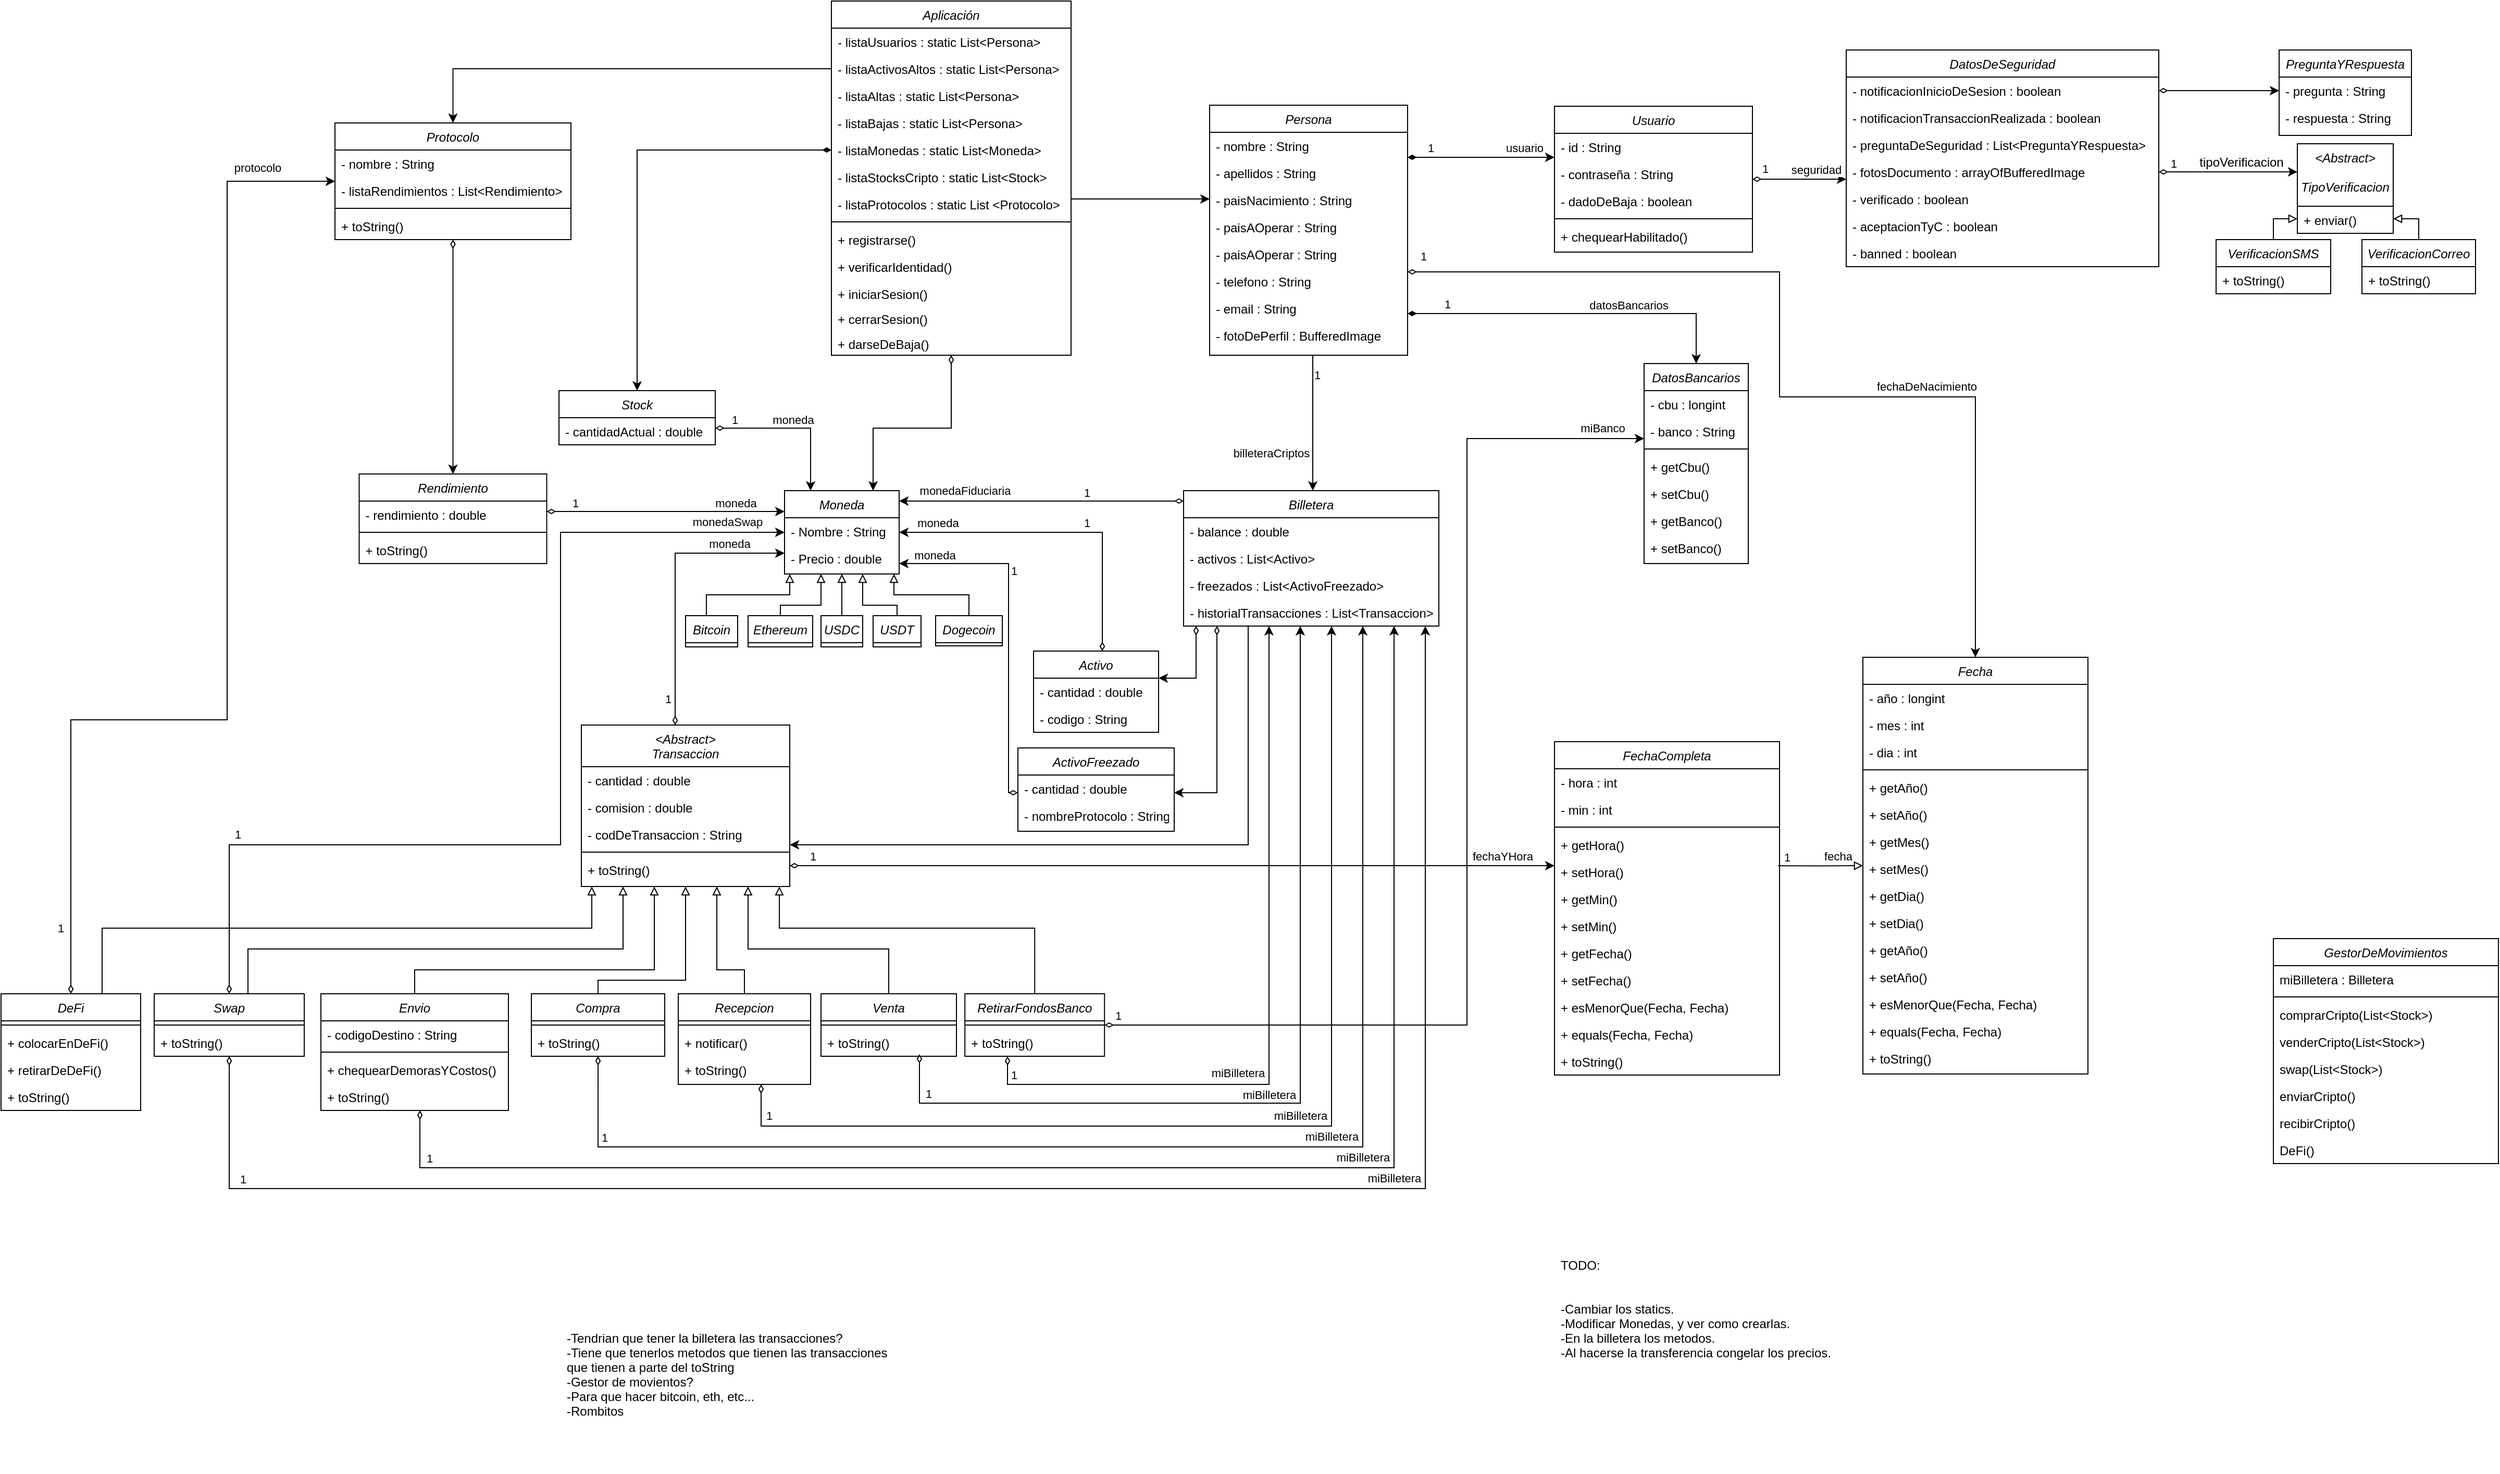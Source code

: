 <mxfile version="24.7.12">
  <diagram name="Página-1" id="7_aAKKSUCXnnZroq8-cb">
    <mxGraphModel dx="1222" dy="1129" grid="1" gridSize="10" guides="1" tooltips="1" connect="1" arrows="1" fold="1" page="1" pageScale="1" pageWidth="827" pageHeight="1169" math="0" shadow="0">
      <root>
        <mxCell id="0" />
        <mxCell id="1" parent="0" />
        <mxCell id="oOIH-ytNlQx51OnZuf94-1" style="edgeStyle=orthogonalEdgeStyle;rounded=0;orthogonalLoop=1;jettySize=auto;html=1;exitX=1;exitY=0.5;exitDx=0;exitDy=0;startArrow=none;startFill=0;" parent="1" source="oOIH-ytNlQx51OnZuf94-3" target="oOIH-ytNlQx51OnZuf94-25" edge="1">
          <mxGeometry relative="1" as="geometry">
            <Array as="points">
              <mxPoint x="1950" y="370" />
              <mxPoint x="1950" y="370" />
            </Array>
          </mxGeometry>
        </mxCell>
        <mxCell id="oOIH-ytNlQx51OnZuf94-2" style="edgeStyle=orthogonalEdgeStyle;rounded=0;orthogonalLoop=1;jettySize=auto;html=1;exitX=0.5;exitY=1;exitDx=0;exitDy=0;startArrow=diamondThin;startFill=0;" parent="1" source="oOIH-ytNlQx51OnZuf94-3" target="oOIH-ytNlQx51OnZuf94-59" edge="1">
          <mxGeometry relative="1" as="geometry">
            <Array as="points">
              <mxPoint x="1785" y="590" />
              <mxPoint x="1710" y="590" />
            </Array>
          </mxGeometry>
        </mxCell>
        <mxCell id="oOIH-ytNlQx51OnZuf94-3" value="Aplicación" style="swimlane;fontStyle=2;align=center;verticalAlign=top;childLayout=stackLayout;horizontal=1;startSize=26;horizontalStack=0;resizeParent=1;resizeLast=0;collapsible=1;marginBottom=0;rounded=0;shadow=0;strokeWidth=1;fontSize=12;" parent="1" vertex="1">
          <mxGeometry x="1670" y="180" width="230" height="340" as="geometry">
            <mxRectangle x="230" y="140" width="160" height="26" as="alternateBounds" />
          </mxGeometry>
        </mxCell>
        <mxCell id="oOIH-ytNlQx51OnZuf94-4" value="- listaUsuarios : static List&lt;Persona&gt;" style="text;align=left;verticalAlign=top;spacingLeft=4;spacingRight=4;overflow=hidden;rotatable=0;points=[[0,0.5],[1,0.5]];portConstraint=eastwest;rounded=0;shadow=0;html=0;fontSize=12;" parent="oOIH-ytNlQx51OnZuf94-3" vertex="1">
          <mxGeometry y="26" width="230" height="26" as="geometry" />
        </mxCell>
        <mxCell id="oOIH-ytNlQx51OnZuf94-5" value="- listaActivosAltos : static List&lt;Persona&gt;" style="text;align=left;verticalAlign=top;spacingLeft=4;spacingRight=4;overflow=hidden;rotatable=0;points=[[0,0.5],[1,0.5]];portConstraint=eastwest;rounded=0;shadow=0;html=0;fontSize=12;" parent="oOIH-ytNlQx51OnZuf94-3" vertex="1">
          <mxGeometry y="52" width="230" height="26" as="geometry" />
        </mxCell>
        <mxCell id="oOIH-ytNlQx51OnZuf94-6" value="- listaAltas : static List&lt;Persona&gt;" style="text;align=left;verticalAlign=top;spacingLeft=4;spacingRight=4;overflow=hidden;rotatable=0;points=[[0,0.5],[1,0.5]];portConstraint=eastwest;rounded=0;shadow=0;html=0;fontSize=12;" parent="oOIH-ytNlQx51OnZuf94-3" vertex="1">
          <mxGeometry y="78" width="230" height="26" as="geometry" />
        </mxCell>
        <mxCell id="oOIH-ytNlQx51OnZuf94-7" value="- listaBajas : static List&lt;Persona&gt;" style="text;align=left;verticalAlign=top;spacingLeft=4;spacingRight=4;overflow=hidden;rotatable=0;points=[[0,0.5],[1,0.5]];portConstraint=eastwest;rounded=0;shadow=0;html=0;fontSize=12;" parent="oOIH-ytNlQx51OnZuf94-3" vertex="1">
          <mxGeometry y="104" width="230" height="26" as="geometry" />
        </mxCell>
        <mxCell id="oOIH-ytNlQx51OnZuf94-8" value="- listaMonedas : static List&lt;Moneda&gt;" style="text;align=left;verticalAlign=top;spacingLeft=4;spacingRight=4;overflow=hidden;rotatable=0;points=[[0,0.5],[1,0.5]];portConstraint=eastwest;rounded=0;shadow=0;html=0;fontSize=12;" parent="oOIH-ytNlQx51OnZuf94-3" vertex="1">
          <mxGeometry y="130" width="230" height="26" as="geometry" />
        </mxCell>
        <mxCell id="oOIH-ytNlQx51OnZuf94-9" value="- listaStocksCripto : static List&lt;Stock&gt;" style="text;align=left;verticalAlign=top;spacingLeft=4;spacingRight=4;overflow=hidden;rotatable=0;points=[[0,0.5],[1,0.5]];portConstraint=eastwest;rounded=0;shadow=0;html=0;fontSize=12;" parent="oOIH-ytNlQx51OnZuf94-3" vertex="1">
          <mxGeometry y="156" width="230" height="26" as="geometry" />
        </mxCell>
        <mxCell id="oOIH-ytNlQx51OnZuf94-10" value="- listaProtocolos : static List &lt;Protocolo&gt;" style="text;align=left;verticalAlign=top;spacingLeft=4;spacingRight=4;overflow=hidden;rotatable=0;points=[[0,0.5],[1,0.5]];portConstraint=eastwest;" parent="oOIH-ytNlQx51OnZuf94-3" vertex="1">
          <mxGeometry y="182" width="230" height="26" as="geometry" />
        </mxCell>
        <mxCell id="oOIH-ytNlQx51OnZuf94-11" value="" style="line;html=1;strokeWidth=1;align=left;verticalAlign=middle;spacingTop=-1;spacingLeft=3;spacingRight=3;rotatable=0;labelPosition=right;points=[];portConstraint=eastwest;fontSize=12;" parent="oOIH-ytNlQx51OnZuf94-3" vertex="1">
          <mxGeometry y="208" width="230" height="8" as="geometry" />
        </mxCell>
        <mxCell id="oOIH-ytNlQx51OnZuf94-12" value="+ registrarse()   " style="text;align=left;verticalAlign=top;spacingLeft=4;spacingRight=4;overflow=hidden;rotatable=0;points=[[0,0.5],[1,0.5]];portConstraint=eastwest;rounded=0;shadow=0;html=0;fontSize=12;" parent="oOIH-ytNlQx51OnZuf94-3" vertex="1">
          <mxGeometry y="216" width="230" height="26" as="geometry" />
        </mxCell>
        <mxCell id="oOIH-ytNlQx51OnZuf94-13" value="+ verificarIdentidad()" style="text;align=left;verticalAlign=top;spacingLeft=4;spacingRight=4;overflow=hidden;rotatable=0;points=[[0,0.5],[1,0.5]];portConstraint=eastwest;rounded=0;shadow=0;html=0;fontSize=12;" parent="oOIH-ytNlQx51OnZuf94-3" vertex="1">
          <mxGeometry y="242" width="230" height="26" as="geometry" />
        </mxCell>
        <mxCell id="oOIH-ytNlQx51OnZuf94-14" value="+ iniciarSesion()" style="text;align=left;verticalAlign=top;spacingLeft=4;spacingRight=4;overflow=hidden;rotatable=0;points=[[0,0.5],[1,0.5]];portConstraint=eastwest;fontSize=12;" parent="oOIH-ytNlQx51OnZuf94-3" vertex="1">
          <mxGeometry y="268" width="230" height="24" as="geometry" />
        </mxCell>
        <mxCell id="oOIH-ytNlQx51OnZuf94-15" value="+ cerrarSesion()" style="text;align=left;verticalAlign=top;spacingLeft=4;spacingRight=4;overflow=hidden;rotatable=0;points=[[0,0.5],[1,0.5]];portConstraint=eastwest;fontSize=12;" parent="oOIH-ytNlQx51OnZuf94-3" vertex="1">
          <mxGeometry y="292" width="230" height="24" as="geometry" />
        </mxCell>
        <mxCell id="oOIH-ytNlQx51OnZuf94-16" value="+ darseDeBaja()" style="text;align=left;verticalAlign=top;spacingLeft=4;spacingRight=4;overflow=hidden;rotatable=0;points=[[0,0.5],[1,0.5]];portConstraint=eastwest;fontSize=12;" parent="oOIH-ytNlQx51OnZuf94-3" vertex="1">
          <mxGeometry y="316" width="230" height="24" as="geometry" />
        </mxCell>
        <mxCell id="oOIH-ytNlQx51OnZuf94-17" style="edgeStyle=orthogonalEdgeStyle;rounded=0;orthogonalLoop=1;jettySize=auto;html=1;startArrow=diamondThin;startFill=0;" parent="1" source="oOIH-ytNlQx51OnZuf94-20" target="oOIH-ytNlQx51OnZuf94-59" edge="1">
          <mxGeometry relative="1" as="geometry">
            <Array as="points">
              <mxPoint x="1650" y="590" />
            </Array>
          </mxGeometry>
        </mxCell>
        <mxCell id="oOIH-ytNlQx51OnZuf94-18" value="1" style="edgeLabel;html=1;align=center;verticalAlign=middle;resizable=0;points=[];" parent="oOIH-ytNlQx51OnZuf94-17" vertex="1" connectable="0">
          <mxGeometry x="-0.718" y="1" relative="1" as="geometry">
            <mxPoint x="-3" y="-7" as="offset" />
          </mxGeometry>
        </mxCell>
        <mxCell id="oOIH-ytNlQx51OnZuf94-19" value="moneda" style="edgeLabel;html=1;align=center;verticalAlign=middle;resizable=0;points=[];" parent="oOIH-ytNlQx51OnZuf94-17" vertex="1" connectable="0">
          <mxGeometry x="-0.011" y="2" relative="1" as="geometry">
            <mxPoint x="-1" y="-6" as="offset" />
          </mxGeometry>
        </mxCell>
        <mxCell id="oOIH-ytNlQx51OnZuf94-20" value="Stock" style="swimlane;fontStyle=2;align=center;verticalAlign=top;childLayout=stackLayout;horizontal=1;startSize=26;horizontalStack=0;resizeParent=1;resizeLast=0;collapsible=1;marginBottom=0;rounded=0;shadow=0;strokeWidth=1;fontSize=12;" parent="1" vertex="1">
          <mxGeometry x="1408.5" y="554" width="150" height="52" as="geometry">
            <mxRectangle x="230" y="140" width="160" height="26" as="alternateBounds" />
          </mxGeometry>
        </mxCell>
        <mxCell id="oOIH-ytNlQx51OnZuf94-21" value="- cantidadActual : double" style="text;align=left;verticalAlign=top;spacingLeft=4;spacingRight=4;overflow=hidden;rotatable=0;points=[[0,0.5],[1,0.5]];portConstraint=eastwest;rounded=0;shadow=0;html=0;fontSize=12;" parent="oOIH-ytNlQx51OnZuf94-20" vertex="1">
          <mxGeometry y="26" width="150" height="26" as="geometry" />
        </mxCell>
        <mxCell id="oOIH-ytNlQx51OnZuf94-22" style="edgeStyle=orthogonalEdgeStyle;rounded=0;orthogonalLoop=1;jettySize=auto;html=1;" parent="1" edge="1">
          <mxGeometry relative="1" as="geometry">
            <Array as="points">
              <mxPoint x="2132" y="630" />
              <mxPoint x="2132" y="630" />
            </Array>
            <mxPoint x="2132.0" y="520" as="sourcePoint" />
            <mxPoint x="2132.0" y="650" as="targetPoint" />
          </mxGeometry>
        </mxCell>
        <mxCell id="oOIH-ytNlQx51OnZuf94-23" value="1" style="edgeLabel;html=1;align=center;verticalAlign=middle;resizable=0;points=[];" parent="oOIH-ytNlQx51OnZuf94-22" vertex="1" connectable="0">
          <mxGeometry x="-0.793" relative="1" as="geometry">
            <mxPoint x="4" y="5" as="offset" />
          </mxGeometry>
        </mxCell>
        <mxCell id="oOIH-ytNlQx51OnZuf94-24" value="billeteraCriptos" style="edgeLabel;html=1;align=center;verticalAlign=middle;resizable=0;points=[];" parent="oOIH-ytNlQx51OnZuf94-22" vertex="1" connectable="0">
          <mxGeometry x="0.437" relative="1" as="geometry">
            <mxPoint x="-40" as="offset" />
          </mxGeometry>
        </mxCell>
        <mxCell id="oOIH-ytNlQx51OnZuf94-25" value="Persona" style="swimlane;fontStyle=2;align=center;verticalAlign=top;childLayout=stackLayout;horizontal=1;startSize=26;horizontalStack=0;resizeParent=1;resizeLast=0;collapsible=1;marginBottom=0;rounded=0;shadow=0;strokeWidth=1;fontSize=12;" parent="1" vertex="1">
          <mxGeometry x="2033" y="280" width="190" height="240" as="geometry">
            <mxRectangle x="230" y="140" width="160" height="26" as="alternateBounds" />
          </mxGeometry>
        </mxCell>
        <mxCell id="oOIH-ytNlQx51OnZuf94-26" value="- nombre : String" style="text;align=left;verticalAlign=top;spacingLeft=4;spacingRight=4;overflow=hidden;rotatable=0;points=[[0,0.5],[1,0.5]];portConstraint=eastwest;rounded=0;shadow=0;html=0;fontSize=12;" parent="oOIH-ytNlQx51OnZuf94-25" vertex="1">
          <mxGeometry y="26" width="190" height="26" as="geometry" />
        </mxCell>
        <mxCell id="oOIH-ytNlQx51OnZuf94-27" value="- apellidos : String" style="text;align=left;verticalAlign=top;spacingLeft=4;spacingRight=4;overflow=hidden;rotatable=0;points=[[0,0.5],[1,0.5]];portConstraint=eastwest;rounded=0;shadow=0;html=0;fontSize=12;" parent="oOIH-ytNlQx51OnZuf94-25" vertex="1">
          <mxGeometry y="52" width="190" height="26" as="geometry" />
        </mxCell>
        <mxCell id="oOIH-ytNlQx51OnZuf94-28" value="- paisNacimiento : String" style="text;align=left;verticalAlign=top;spacingLeft=4;spacingRight=4;overflow=hidden;rotatable=0;points=[[0,0.5],[1,0.5]];portConstraint=eastwest;rounded=0;shadow=0;html=0;fontSize=12;" parent="oOIH-ytNlQx51OnZuf94-25" vertex="1">
          <mxGeometry y="78" width="190" height="26" as="geometry" />
        </mxCell>
        <mxCell id="oOIH-ytNlQx51OnZuf94-29" value="- paisAOperar : String" style="text;align=left;verticalAlign=top;spacingLeft=4;spacingRight=4;overflow=hidden;rotatable=0;points=[[0,0.5],[1,0.5]];portConstraint=eastwest;rounded=0;shadow=0;html=0;fontSize=12;" parent="oOIH-ytNlQx51OnZuf94-25" vertex="1">
          <mxGeometry y="104" width="190" height="26" as="geometry" />
        </mxCell>
        <mxCell id="oOIH-ytNlQx51OnZuf94-30" value="- paisAOperar : String" style="text;align=left;verticalAlign=top;spacingLeft=4;spacingRight=4;overflow=hidden;rotatable=0;points=[[0,0.5],[1,0.5]];portConstraint=eastwest;rounded=0;shadow=0;html=0;fontSize=12;" parent="oOIH-ytNlQx51OnZuf94-25" vertex="1">
          <mxGeometry y="130" width="190" height="26" as="geometry" />
        </mxCell>
        <mxCell id="oOIH-ytNlQx51OnZuf94-31" value="- telefono : String" style="text;align=left;verticalAlign=top;spacingLeft=4;spacingRight=4;overflow=hidden;rotatable=0;points=[[0,0.5],[1,0.5]];portConstraint=eastwest;rounded=0;shadow=0;html=0;fontSize=12;" parent="oOIH-ytNlQx51OnZuf94-25" vertex="1">
          <mxGeometry y="156" width="190" height="26" as="geometry" />
        </mxCell>
        <mxCell id="oOIH-ytNlQx51OnZuf94-32" value="- email : String" style="text;align=left;verticalAlign=top;spacingLeft=4;spacingRight=4;overflow=hidden;rotatable=0;points=[[0,0.5],[1,0.5]];portConstraint=eastwest;rounded=0;shadow=0;html=0;fontSize=12;" parent="oOIH-ytNlQx51OnZuf94-25" vertex="1">
          <mxGeometry y="182" width="190" height="26" as="geometry" />
        </mxCell>
        <mxCell id="oOIH-ytNlQx51OnZuf94-33" value="- fotoDePerfil : BufferedImage" style="text;align=left;verticalAlign=top;spacingLeft=4;spacingRight=4;overflow=hidden;rotatable=0;points=[[0,0.5],[1,0.5]];portConstraint=eastwest;rounded=0;shadow=0;html=0;fontSize=12;" parent="oOIH-ytNlQx51OnZuf94-25" vertex="1">
          <mxGeometry y="208" width="190" height="26" as="geometry" />
        </mxCell>
        <mxCell id="oOIH-ytNlQx51OnZuf94-34" style="edgeStyle=orthogonalEdgeStyle;rounded=0;orthogonalLoop=1;jettySize=auto;html=1;startArrow=diamondThin;startFill=0;" parent="1" source="oOIH-ytNlQx51OnZuf94-37" target="oOIH-ytNlQx51OnZuf94-90" edge="1">
          <mxGeometry relative="1" as="geometry">
            <Array as="points">
              <mxPoint x="2491" y="361" />
              <mxPoint x="2491" y="361" />
            </Array>
          </mxGeometry>
        </mxCell>
        <mxCell id="oOIH-ytNlQx51OnZuf94-35" value="1" style="edgeLabel;html=1;align=center;verticalAlign=middle;resizable=0;points=[];" parent="oOIH-ytNlQx51OnZuf94-34" vertex="1" connectable="0">
          <mxGeometry x="-0.706" y="1" relative="1" as="geometry">
            <mxPoint x="-1" y="-9" as="offset" />
          </mxGeometry>
        </mxCell>
        <mxCell id="oOIH-ytNlQx51OnZuf94-36" value="seguridad" style="edgeLabel;html=1;align=center;verticalAlign=middle;resizable=0;points=[];" parent="oOIH-ytNlQx51OnZuf94-34" vertex="1" connectable="0">
          <mxGeometry x="0.36" relative="1" as="geometry">
            <mxPoint y="-9" as="offset" />
          </mxGeometry>
        </mxCell>
        <mxCell id="oOIH-ytNlQx51OnZuf94-37" value="Usuario" style="swimlane;fontStyle=2;align=center;verticalAlign=top;childLayout=stackLayout;horizontal=1;startSize=26;horizontalStack=0;resizeParent=1;resizeLast=0;collapsible=1;marginBottom=0;rounded=0;shadow=0;strokeWidth=1;fontSize=12;" parent="1" vertex="1">
          <mxGeometry x="2364" y="281" width="190" height="140" as="geometry">
            <mxRectangle x="550" y="140" width="160" height="26" as="alternateBounds" />
          </mxGeometry>
        </mxCell>
        <mxCell id="oOIH-ytNlQx51OnZuf94-38" value="- id : String" style="text;align=left;verticalAlign=top;spacingLeft=4;spacingRight=4;overflow=hidden;rotatable=0;points=[[0,0.5],[1,0.5]];portConstraint=eastwest;fontSize=12;" parent="oOIH-ytNlQx51OnZuf94-37" vertex="1">
          <mxGeometry y="26" width="190" height="26" as="geometry" />
        </mxCell>
        <mxCell id="oOIH-ytNlQx51OnZuf94-39" value="- contraseña : String" style="text;align=left;verticalAlign=top;spacingLeft=4;spacingRight=4;overflow=hidden;rotatable=0;points=[[0,0.5],[1,0.5]];portConstraint=eastwest;rounded=0;shadow=0;html=0;fontSize=12;" parent="oOIH-ytNlQx51OnZuf94-37" vertex="1">
          <mxGeometry y="52" width="190" height="26" as="geometry" />
        </mxCell>
        <mxCell id="oOIH-ytNlQx51OnZuf94-40" value="- dadoDeBaja : boolean" style="text;align=left;verticalAlign=top;spacingLeft=4;spacingRight=4;overflow=hidden;rotatable=0;points=[[0,0.5],[1,0.5]];portConstraint=eastwest;rounded=0;shadow=0;html=0;fontSize=12;" parent="oOIH-ytNlQx51OnZuf94-37" vertex="1">
          <mxGeometry y="78" width="190" height="26" as="geometry" />
        </mxCell>
        <mxCell id="oOIH-ytNlQx51OnZuf94-41" value="" style="line;html=1;strokeWidth=1;align=left;verticalAlign=middle;spacingTop=-1;spacingLeft=3;spacingRight=3;rotatable=0;labelPosition=right;points=[];portConstraint=eastwest;fontSize=12;" parent="oOIH-ytNlQx51OnZuf94-37" vertex="1">
          <mxGeometry y="104" width="190" height="8" as="geometry" />
        </mxCell>
        <mxCell id="oOIH-ytNlQx51OnZuf94-42" value="+ chequearHabilitado()" style="text;align=left;verticalAlign=top;spacingLeft=4;spacingRight=4;overflow=hidden;rotatable=0;points=[[0,0.5],[1,0.5]];portConstraint=eastwest;fontSize=12;" parent="oOIH-ytNlQx51OnZuf94-37" vertex="1">
          <mxGeometry y="112" width="190" height="26" as="geometry" />
        </mxCell>
        <mxCell id="oOIH-ytNlQx51OnZuf94-43" value="DatosBancarios" style="swimlane;fontStyle=2;align=center;verticalAlign=top;childLayout=stackLayout;horizontal=1;startSize=26;horizontalStack=0;resizeParent=1;resizeLast=0;collapsible=1;marginBottom=0;rounded=0;shadow=0;strokeWidth=1;fontSize=12;" parent="1" vertex="1">
          <mxGeometry x="2450" y="528" width="100" height="192" as="geometry">
            <mxRectangle x="230" y="140" width="160" height="26" as="alternateBounds" />
          </mxGeometry>
        </mxCell>
        <mxCell id="oOIH-ytNlQx51OnZuf94-44" value="- cbu : longint" style="text;align=left;verticalAlign=top;spacingLeft=4;spacingRight=4;overflow=hidden;rotatable=0;points=[[0,0.5],[1,0.5]];portConstraint=eastwest;rounded=0;shadow=0;html=0;fontSize=12;" parent="oOIH-ytNlQx51OnZuf94-43" vertex="1">
          <mxGeometry y="26" width="100" height="26" as="geometry" />
        </mxCell>
        <mxCell id="oOIH-ytNlQx51OnZuf94-45" value="- banco : String" style="text;align=left;verticalAlign=top;spacingLeft=4;spacingRight=4;overflow=hidden;rotatable=0;points=[[0,0.5],[1,0.5]];portConstraint=eastwest;rounded=0;shadow=0;html=0;fontSize=12;" parent="oOIH-ytNlQx51OnZuf94-43" vertex="1">
          <mxGeometry y="52" width="100" height="26" as="geometry" />
        </mxCell>
        <mxCell id="oOIH-ytNlQx51OnZuf94-46" value="" style="line;html=1;strokeWidth=1;align=left;verticalAlign=middle;spacingTop=-1;spacingLeft=3;spacingRight=3;rotatable=0;labelPosition=right;points=[];portConstraint=eastwest;fontSize=12;" parent="oOIH-ytNlQx51OnZuf94-43" vertex="1">
          <mxGeometry y="78" width="100" height="8" as="geometry" />
        </mxCell>
        <mxCell id="oOIH-ytNlQx51OnZuf94-47" value="+ getCbu()" style="text;align=left;verticalAlign=top;spacingLeft=4;spacingRight=4;overflow=hidden;rotatable=0;points=[[0,0.5],[1,0.5]];portConstraint=eastwest;rounded=0;shadow=0;html=0;fontSize=12;" parent="oOIH-ytNlQx51OnZuf94-43" vertex="1">
          <mxGeometry y="86" width="100" height="26" as="geometry" />
        </mxCell>
        <mxCell id="oOIH-ytNlQx51OnZuf94-48" value="+ setCbu()" style="text;align=left;verticalAlign=top;spacingLeft=4;spacingRight=4;overflow=hidden;rotatable=0;points=[[0,0.5],[1,0.5]];portConstraint=eastwest;rounded=0;shadow=0;html=0;fontSize=12;" parent="oOIH-ytNlQx51OnZuf94-43" vertex="1">
          <mxGeometry y="112" width="100" height="26" as="geometry" />
        </mxCell>
        <mxCell id="oOIH-ytNlQx51OnZuf94-49" value="+ getBanco()" style="text;align=left;verticalAlign=top;spacingLeft=4;spacingRight=4;overflow=hidden;rotatable=0;points=[[0,0.5],[1,0.5]];portConstraint=eastwest;rounded=0;shadow=0;html=0;fontSize=12;" parent="oOIH-ytNlQx51OnZuf94-43" vertex="1">
          <mxGeometry y="138" width="100" height="26" as="geometry" />
        </mxCell>
        <mxCell id="oOIH-ytNlQx51OnZuf94-50" value="+ setBanco()" style="text;align=left;verticalAlign=top;spacingLeft=4;spacingRight=4;overflow=hidden;rotatable=0;points=[[0,0.5],[1,0.5]];portConstraint=eastwest;rounded=0;shadow=0;html=0;fontSize=12;" parent="oOIH-ytNlQx51OnZuf94-43" vertex="1">
          <mxGeometry y="164" width="100" height="26" as="geometry" />
        </mxCell>
        <mxCell id="oOIH-ytNlQx51OnZuf94-51" style="edgeStyle=orthogonalEdgeStyle;rounded=0;orthogonalLoop=1;jettySize=auto;html=1;startArrow=diamondThin;startFill=0;" parent="1" source="oOIH-ytNlQx51OnZuf94-54" target="oOIH-ytNlQx51OnZuf94-59" edge="1">
          <mxGeometry relative="1" as="geometry">
            <Array as="points">
              <mxPoint x="1840" y="660" />
              <mxPoint x="1840" y="660" />
            </Array>
          </mxGeometry>
        </mxCell>
        <mxCell id="oOIH-ytNlQx51OnZuf94-52" style="edgeStyle=orthogonalEdgeStyle;rounded=0;orthogonalLoop=1;jettySize=auto;html=1;startArrow=diamondThin;startFill=0;" parent="1" source="oOIH-ytNlQx51OnZuf94-54" target="oOIH-ytNlQx51OnZuf94-65" edge="1">
          <mxGeometry relative="1" as="geometry">
            <Array as="points">
              <mxPoint x="2020" y="830" />
            </Array>
            <mxPoint x="2084" y="780" as="sourcePoint" />
            <mxPoint x="2048" y="830" as="targetPoint" />
          </mxGeometry>
        </mxCell>
        <mxCell id="oOIH-ytNlQx51OnZuf94-53" style="edgeStyle=orthogonalEdgeStyle;rounded=0;orthogonalLoop=1;jettySize=auto;html=1;startArrow=diamondThin;startFill=0;" parent="1" source="oOIH-ytNlQx51OnZuf94-54" target="oOIH-ytNlQx51OnZuf94-71" edge="1">
          <mxGeometry relative="1" as="geometry">
            <Array as="points">
              <mxPoint x="2040" y="940" />
            </Array>
            <mxPoint x="2094" y="780" as="sourcePoint" />
            <mxPoint x="2063" y="940" as="targetPoint" />
          </mxGeometry>
        </mxCell>
        <mxCell id="oOIH-ytNlQx51OnZuf94-54" value="Billetera" style="swimlane;fontStyle=2;align=center;verticalAlign=top;childLayout=stackLayout;horizontal=1;startSize=26;horizontalStack=0;resizeParent=1;resizeLast=0;collapsible=1;marginBottom=0;rounded=0;shadow=0;strokeWidth=1;fontSize=12;" parent="1" vertex="1">
          <mxGeometry x="2008" y="650" width="245" height="130" as="geometry">
            <mxRectangle x="230" y="140" width="160" height="26" as="alternateBounds" />
          </mxGeometry>
        </mxCell>
        <mxCell id="oOIH-ytNlQx51OnZuf94-55" value="- balance : double" style="text;align=left;verticalAlign=top;spacingLeft=4;spacingRight=4;overflow=hidden;rotatable=0;points=[[0,0.5],[1,0.5]];portConstraint=eastwest;rounded=0;shadow=0;html=0;fontSize=12;" parent="oOIH-ytNlQx51OnZuf94-54" vertex="1">
          <mxGeometry y="26" width="245" height="26" as="geometry" />
        </mxCell>
        <mxCell id="oOIH-ytNlQx51OnZuf94-56" value="- activos : List&lt;Activo&gt;" style="text;align=left;verticalAlign=top;spacingLeft=4;spacingRight=4;overflow=hidden;rotatable=0;points=[[0,0.5],[1,0.5]];portConstraint=eastwest;rounded=0;shadow=0;html=0;fontSize=12;" parent="oOIH-ytNlQx51OnZuf94-54" vertex="1">
          <mxGeometry y="52" width="245" height="26" as="geometry" />
        </mxCell>
        <mxCell id="oOIH-ytNlQx51OnZuf94-57" value="- freezados : List&lt;ActivoFreezado&gt;" style="text;align=left;verticalAlign=top;spacingLeft=4;spacingRight=4;overflow=hidden;rotatable=0;points=[[0,0.5],[1,0.5]];portConstraint=eastwest;rounded=0;shadow=0;html=0;fontSize=12;" parent="oOIH-ytNlQx51OnZuf94-54" vertex="1">
          <mxGeometry y="78" width="245" height="26" as="geometry" />
        </mxCell>
        <mxCell id="oOIH-ytNlQx51OnZuf94-58" value="- historialTransacciones : List&lt;Transaccion&gt;" style="text;align=left;verticalAlign=top;spacingLeft=4;spacingRight=4;overflow=hidden;rotatable=0;points=[[0,0.5],[1,0.5]];portConstraint=eastwest;rounded=0;shadow=0;html=0;fontSize=12;" parent="oOIH-ytNlQx51OnZuf94-54" vertex="1">
          <mxGeometry y="104" width="245" height="26" as="geometry" />
        </mxCell>
        <mxCell id="oOIH-ytNlQx51OnZuf94-59" value="Moneda" style="swimlane;fontStyle=2;align=center;verticalAlign=top;childLayout=stackLayout;horizontal=1;startSize=26;horizontalStack=0;resizeParent=1;resizeLast=0;collapsible=1;marginBottom=0;rounded=0;shadow=0;strokeWidth=1;" parent="1" vertex="1">
          <mxGeometry x="1625" y="650" width="110" height="80" as="geometry">
            <mxRectangle x="320" y="12" width="160" height="26" as="alternateBounds" />
          </mxGeometry>
        </mxCell>
        <mxCell id="oOIH-ytNlQx51OnZuf94-60" value="- Nombre : String" style="text;align=left;verticalAlign=top;spacingLeft=4;spacingRight=4;overflow=hidden;rotatable=0;points=[[0,0.5],[1,0.5]];portConstraint=eastwest;" parent="oOIH-ytNlQx51OnZuf94-59" vertex="1">
          <mxGeometry y="26" width="110" height="26" as="geometry" />
        </mxCell>
        <mxCell id="oOIH-ytNlQx51OnZuf94-61" value="- Precio : double" style="text;align=left;verticalAlign=top;spacingLeft=4;spacingRight=4;overflow=hidden;rotatable=0;points=[[0,0.5],[1,0.5]];portConstraint=eastwest;rounded=0;shadow=0;html=0;" parent="oOIH-ytNlQx51OnZuf94-59" vertex="1">
          <mxGeometry y="52" width="110" height="26" as="geometry" />
        </mxCell>
        <mxCell id="oOIH-ytNlQx51OnZuf94-62" style="edgeStyle=orthogonalEdgeStyle;rounded=0;orthogonalLoop=1;jettySize=auto;html=1;startArrow=diamondThin;startFill=0;" parent="1" source="oOIH-ytNlQx51OnZuf94-65" target="oOIH-ytNlQx51OnZuf94-59" edge="1">
          <mxGeometry relative="1" as="geometry">
            <Array as="points">
              <mxPoint x="1930" y="690" />
            </Array>
          </mxGeometry>
        </mxCell>
        <mxCell id="oOIH-ytNlQx51OnZuf94-63" value="1" style="edgeLabel;html=1;align=center;verticalAlign=middle;resizable=0;points=[];" parent="oOIH-ytNlQx51OnZuf94-62" vertex="1" connectable="0">
          <mxGeometry x="-0.833" y="-1" relative="1" as="geometry">
            <mxPoint x="-16" y="-97" as="offset" />
          </mxGeometry>
        </mxCell>
        <mxCell id="oOIH-ytNlQx51OnZuf94-64" value="moneda" style="edgeLabel;html=1;align=center;verticalAlign=middle;resizable=0;points=[];" parent="oOIH-ytNlQx51OnZuf94-62" vertex="1" connectable="0">
          <mxGeometry x="0.556" y="-2" relative="1" as="geometry">
            <mxPoint x="-32" y="-7" as="offset" />
          </mxGeometry>
        </mxCell>
        <mxCell id="oOIH-ytNlQx51OnZuf94-65" value="Activo" style="swimlane;fontStyle=2;align=center;verticalAlign=top;childLayout=stackLayout;horizontal=1;startSize=26;horizontalStack=0;resizeParent=1;resizeLast=0;collapsible=1;marginBottom=0;rounded=0;shadow=0;strokeWidth=1;" parent="1" vertex="1">
          <mxGeometry x="1864" y="804" width="120" height="78" as="geometry">
            <mxRectangle x="320" y="12" width="160" height="26" as="alternateBounds" />
          </mxGeometry>
        </mxCell>
        <mxCell id="oOIH-ytNlQx51OnZuf94-66" value="- cantidad : double" style="text;align=left;verticalAlign=top;spacingLeft=4;spacingRight=4;overflow=hidden;rotatable=0;points=[[0,0.5],[1,0.5]];portConstraint=eastwest;rounded=0;shadow=0;html=0;" parent="oOIH-ytNlQx51OnZuf94-65" vertex="1">
          <mxGeometry y="26" width="120" height="26" as="geometry" />
        </mxCell>
        <mxCell id="oOIH-ytNlQx51OnZuf94-67" value="- codigo : String" style="text;align=left;verticalAlign=top;spacingLeft=4;spacingRight=4;overflow=hidden;rotatable=0;points=[[0,0.5],[1,0.5]];portConstraint=eastwest;rounded=0;shadow=0;html=0;" parent="oOIH-ytNlQx51OnZuf94-65" vertex="1">
          <mxGeometry y="52" width="120" height="26" as="geometry" />
        </mxCell>
        <mxCell id="oOIH-ytNlQx51OnZuf94-68" style="edgeStyle=orthogonalEdgeStyle;rounded=0;orthogonalLoop=1;jettySize=auto;html=1;startArrow=diamondThin;startFill=0;" parent="1" source="oOIH-ytNlQx51OnZuf94-72" target="oOIH-ytNlQx51OnZuf94-59" edge="1">
          <mxGeometry relative="1" as="geometry">
            <Array as="points">
              <mxPoint x="1840" y="940" />
              <mxPoint x="1840" y="720" />
            </Array>
            <mxPoint x="1850" y="930" as="sourcePoint" />
            <mxPoint x="1730" y="720" as="targetPoint" />
          </mxGeometry>
        </mxCell>
        <mxCell id="oOIH-ytNlQx51OnZuf94-69" value="1" style="edgeLabel;html=1;align=center;verticalAlign=middle;resizable=0;points=[];" parent="oOIH-ytNlQx51OnZuf94-68" vertex="1" connectable="0">
          <mxGeometry x="-0.55" y="-1" relative="1" as="geometry">
            <mxPoint x="4" y="-147" as="offset" />
          </mxGeometry>
        </mxCell>
        <mxCell id="oOIH-ytNlQx51OnZuf94-70" value="moneda" style="edgeLabel;html=1;align=center;verticalAlign=middle;resizable=0;points=[];" parent="oOIH-ytNlQx51OnZuf94-68" vertex="1" connectable="0">
          <mxGeometry x="0.703" y="-2" relative="1" as="geometry">
            <mxPoint x="-16" y="-6" as="offset" />
          </mxGeometry>
        </mxCell>
        <mxCell id="oOIH-ytNlQx51OnZuf94-71" value="ActivoFreezado" style="swimlane;fontStyle=2;align=center;verticalAlign=top;childLayout=stackLayout;horizontal=1;startSize=26;horizontalStack=0;resizeParent=1;resizeLast=0;collapsible=1;marginBottom=0;rounded=0;shadow=0;strokeWidth=1;spacing=2;" parent="1" vertex="1">
          <mxGeometry x="1849" y="897" width="150" height="80" as="geometry">
            <mxRectangle x="320" y="12" width="160" height="26" as="alternateBounds" />
          </mxGeometry>
        </mxCell>
        <mxCell id="oOIH-ytNlQx51OnZuf94-72" value="- cantidad : double" style="text;align=left;verticalAlign=top;spacingLeft=4;spacingRight=4;overflow=hidden;rotatable=0;points=[[0,0.5],[1,0.5]];portConstraint=eastwest;rounded=0;shadow=0;html=0;" parent="oOIH-ytNlQx51OnZuf94-71" vertex="1">
          <mxGeometry y="26" width="150" height="26" as="geometry" />
        </mxCell>
        <mxCell id="oOIH-ytNlQx51OnZuf94-73" value="- nombreProtocolo : String" style="text;align=left;verticalAlign=top;spacingLeft=4;spacingRight=4;overflow=hidden;rotatable=0;points=[[0,0.5],[1,0.5]];portConstraint=eastwest;rounded=0;shadow=0;html=0;fontSize=12;" parent="oOIH-ytNlQx51OnZuf94-71" vertex="1">
          <mxGeometry y="52" width="150" height="26" as="geometry" />
        </mxCell>
        <mxCell id="oOIH-ytNlQx51OnZuf94-74" style="edgeStyle=orthogonalEdgeStyle;rounded=0;orthogonalLoop=1;jettySize=auto;html=1;exitX=0.5;exitY=1;exitDx=0;exitDy=0;entryX=0.5;entryY=0;entryDx=0;entryDy=0;startArrow=diamondThin;startFill=0;" parent="1" source="oOIH-ytNlQx51OnZuf94-75" target="oOIH-ytNlQx51OnZuf94-83" edge="1">
          <mxGeometry relative="1" as="geometry" />
        </mxCell>
        <mxCell id="oOIH-ytNlQx51OnZuf94-75" value="Protocolo" style="swimlane;fontStyle=2;align=center;verticalAlign=top;childLayout=stackLayout;horizontal=1;startSize=26;horizontalStack=0;resizeParent=1;resizeLast=0;collapsible=1;marginBottom=0;rounded=0;shadow=0;strokeWidth=1;fontSize=12;" parent="1" vertex="1">
          <mxGeometry x="1193.5" y="297" width="226.5" height="112" as="geometry">
            <mxRectangle x="230" y="140" width="160" height="26" as="alternateBounds" />
          </mxGeometry>
        </mxCell>
        <mxCell id="oOIH-ytNlQx51OnZuf94-76" value="- nombre : String" style="text;align=left;verticalAlign=top;spacingLeft=4;spacingRight=4;overflow=hidden;rotatable=0;points=[[0,0.5],[1,0.5]];portConstraint=eastwest;rounded=0;shadow=0;html=0;fontSize=12;" parent="oOIH-ytNlQx51OnZuf94-75" vertex="1">
          <mxGeometry y="26" width="226.5" height="26" as="geometry" />
        </mxCell>
        <mxCell id="oOIH-ytNlQx51OnZuf94-77" value="- listaRendimientos : List&lt;Rendimiento&gt;" style="text;align=left;verticalAlign=top;spacingLeft=4;spacingRight=4;overflow=hidden;rotatable=0;points=[[0,0.5],[1,0.5]];portConstraint=eastwest;rounded=0;shadow=0;html=0;fontSize=12;" parent="oOIH-ytNlQx51OnZuf94-75" vertex="1">
          <mxGeometry y="52" width="226.5" height="26" as="geometry" />
        </mxCell>
        <mxCell id="oOIH-ytNlQx51OnZuf94-78" value="" style="line;html=1;strokeWidth=1;align=left;verticalAlign=middle;spacingTop=-1;spacingLeft=3;spacingRight=3;rotatable=0;labelPosition=right;points=[];portConstraint=eastwest;fontSize=12;" parent="oOIH-ytNlQx51OnZuf94-75" vertex="1">
          <mxGeometry y="78" width="226.5" height="8" as="geometry" />
        </mxCell>
        <mxCell id="oOIH-ytNlQx51OnZuf94-79" value="+ toString()" style="text;align=left;verticalAlign=top;spacingLeft=4;spacingRight=4;overflow=hidden;rotatable=0;points=[[0,0.5],[1,0.5]];portConstraint=eastwest;rounded=0;shadow=0;html=0;fontSize=12;" parent="oOIH-ytNlQx51OnZuf94-75" vertex="1">
          <mxGeometry y="86" width="226.5" height="24" as="geometry" />
        </mxCell>
        <mxCell id="oOIH-ytNlQx51OnZuf94-80" style="edgeStyle=orthogonalEdgeStyle;rounded=0;orthogonalLoop=1;jettySize=auto;html=1;startArrow=diamondThin;startFill=0;" parent="1" source="oOIH-ytNlQx51OnZuf94-83" target="oOIH-ytNlQx51OnZuf94-59" edge="1">
          <mxGeometry relative="1" as="geometry">
            <Array as="points">
              <mxPoint x="1510" y="670" />
              <mxPoint x="1510" y="670" />
            </Array>
          </mxGeometry>
        </mxCell>
        <mxCell id="oOIH-ytNlQx51OnZuf94-81" value="1" style="edgeLabel;html=1;align=center;verticalAlign=middle;resizable=0;points=[];" parent="oOIH-ytNlQx51OnZuf94-80" vertex="1" connectable="0">
          <mxGeometry x="-0.762" y="1" relative="1" as="geometry">
            <mxPoint y="-7" as="offset" />
          </mxGeometry>
        </mxCell>
        <mxCell id="oOIH-ytNlQx51OnZuf94-82" value="moneda" style="edgeLabel;html=1;align=center;verticalAlign=middle;resizable=0;points=[];" parent="oOIH-ytNlQx51OnZuf94-80" vertex="1" connectable="0">
          <mxGeometry x="0.357" y="1" relative="1" as="geometry">
            <mxPoint x="26" y="-7" as="offset" />
          </mxGeometry>
        </mxCell>
        <mxCell id="oOIH-ytNlQx51OnZuf94-83" value="Rendimiento" style="swimlane;fontStyle=2;align=center;verticalAlign=top;childLayout=stackLayout;horizontal=1;startSize=26;horizontalStack=0;resizeParent=1;resizeLast=0;collapsible=1;marginBottom=0;rounded=0;shadow=0;strokeWidth=1;fontSize=12;" parent="1" vertex="1">
          <mxGeometry x="1216.75" y="634" width="180" height="86" as="geometry">
            <mxRectangle x="230" y="140" width="160" height="26" as="alternateBounds" />
          </mxGeometry>
        </mxCell>
        <mxCell id="oOIH-ytNlQx51OnZuf94-84" value="- rendimiento : double" style="text;align=left;verticalAlign=top;spacingLeft=4;spacingRight=4;overflow=hidden;rotatable=0;points=[[0,0.5],[1,0.5]];portConstraint=eastwest;rounded=0;shadow=0;html=0;fontSize=12;" parent="oOIH-ytNlQx51OnZuf94-83" vertex="1">
          <mxGeometry y="26" width="180" height="26" as="geometry" />
        </mxCell>
        <mxCell id="oOIH-ytNlQx51OnZuf94-85" value="" style="line;html=1;strokeWidth=1;align=left;verticalAlign=middle;spacingTop=-1;spacingLeft=3;spacingRight=3;rotatable=0;labelPosition=right;points=[];portConstraint=eastwest;fontSize=12;" parent="oOIH-ytNlQx51OnZuf94-83" vertex="1">
          <mxGeometry y="52" width="180" height="8" as="geometry" />
        </mxCell>
        <mxCell id="oOIH-ytNlQx51OnZuf94-86" value="+ toString()" style="text;align=left;verticalAlign=top;spacingLeft=4;spacingRight=4;overflow=hidden;rotatable=0;points=[[0,0.5],[1,0.5]];portConstraint=eastwest;rounded=0;shadow=0;html=0;fontSize=12;" parent="oOIH-ytNlQx51OnZuf94-83" vertex="1">
          <mxGeometry y="60" width="180" height="26" as="geometry" />
        </mxCell>
        <mxCell id="oOIH-ytNlQx51OnZuf94-87" style="edgeStyle=orthogonalEdgeStyle;rounded=0;orthogonalLoop=1;jettySize=auto;html=1;startArrow=diamondThin;startFill=0;" parent="1" source="oOIH-ytNlQx51OnZuf94-90" target="oOIH-ytNlQx51OnZuf94-101" edge="1">
          <mxGeometry relative="1" as="geometry">
            <Array as="points">
              <mxPoint x="3024" y="344" />
              <mxPoint x="3024" y="344" />
            </Array>
          </mxGeometry>
        </mxCell>
        <mxCell id="oOIH-ytNlQx51OnZuf94-88" value="1" style="edgeLabel;html=1;align=center;verticalAlign=middle;resizable=0;points=[];" parent="oOIH-ytNlQx51OnZuf94-87" vertex="1" connectable="0">
          <mxGeometry x="-0.652" y="2" relative="1" as="geometry">
            <mxPoint x="-9" y="-6" as="offset" />
          </mxGeometry>
        </mxCell>
        <mxCell id="oOIH-ytNlQx51OnZuf94-89" value="&lt;span style=&quot;font-size: 12px; text-align: left; background-color: rgb(251, 251, 251);&quot;&gt;tipoVerificacion&lt;/span&gt;" style="edgeLabel;html=1;align=center;verticalAlign=middle;resizable=0;points=[];" parent="oOIH-ytNlQx51OnZuf94-87" vertex="1" connectable="0">
          <mxGeometry x="0.383" relative="1" as="geometry">
            <mxPoint x="-13" y="-9" as="offset" />
          </mxGeometry>
        </mxCell>
        <mxCell id="oOIH-ytNlQx51OnZuf94-90" value="DatosDeSeguridad" style="swimlane;fontStyle=2;align=center;verticalAlign=top;childLayout=stackLayout;horizontal=1;startSize=26;horizontalStack=0;resizeParent=1;resizeLast=0;collapsible=1;marginBottom=0;rounded=0;shadow=0;strokeWidth=1;" parent="1" vertex="1">
          <mxGeometry x="2644" y="227" width="300" height="208" as="geometry">
            <mxRectangle x="320" y="12" width="160" height="26" as="alternateBounds" />
          </mxGeometry>
        </mxCell>
        <mxCell id="oOIH-ytNlQx51OnZuf94-91" value="- notificacionInicioDeSesion : boolean" style="text;align=left;verticalAlign=top;spacingLeft=4;spacingRight=4;overflow=hidden;rotatable=0;points=[[0,0.5],[1,0.5]];portConstraint=eastwest;rounded=0;shadow=0;html=0;" parent="oOIH-ytNlQx51OnZuf94-90" vertex="1">
          <mxGeometry y="26" width="300" height="26" as="geometry" />
        </mxCell>
        <mxCell id="oOIH-ytNlQx51OnZuf94-92" value="- notificacionTransaccionRealizada : boolean" style="text;align=left;verticalAlign=top;spacingLeft=4;spacingRight=4;overflow=hidden;rotatable=0;points=[[0,0.5],[1,0.5]];portConstraint=eastwest;rounded=0;shadow=0;html=0;" parent="oOIH-ytNlQx51OnZuf94-90" vertex="1">
          <mxGeometry y="52" width="300" height="26" as="geometry" />
        </mxCell>
        <mxCell id="oOIH-ytNlQx51OnZuf94-93" value="- preguntaDeSeguridad : List&lt;PreguntaYRespuesta&gt;" style="text;align=left;verticalAlign=top;spacingLeft=4;spacingRight=4;overflow=hidden;rotatable=0;points=[[0,0.5],[1,0.5]];portConstraint=eastwest;rounded=0;shadow=0;html=0;" parent="oOIH-ytNlQx51OnZuf94-90" vertex="1">
          <mxGeometry y="78" width="300" height="26" as="geometry" />
        </mxCell>
        <mxCell id="oOIH-ytNlQx51OnZuf94-94" value="- fotosDocumento : arrayOfBufferedImage" style="text;align=left;verticalAlign=top;spacingLeft=4;spacingRight=4;overflow=hidden;rotatable=0;points=[[0,0.5],[1,0.5]];portConstraint=eastwest;rounded=0;shadow=0;html=0;" parent="oOIH-ytNlQx51OnZuf94-90" vertex="1">
          <mxGeometry y="104" width="300" height="26" as="geometry" />
        </mxCell>
        <mxCell id="oOIH-ytNlQx51OnZuf94-95" value="- verificado : boolean" style="text;align=left;verticalAlign=top;spacingLeft=4;spacingRight=4;overflow=hidden;rotatable=0;points=[[0,0.5],[1,0.5]];portConstraint=eastwest;rounded=0;shadow=0;html=0;" parent="oOIH-ytNlQx51OnZuf94-90" vertex="1">
          <mxGeometry y="130" width="300" height="26" as="geometry" />
        </mxCell>
        <mxCell id="oOIH-ytNlQx51OnZuf94-96" value="- aceptacionTyC : boolean" style="text;align=left;verticalAlign=top;spacingLeft=4;spacingRight=4;overflow=hidden;rotatable=0;points=[[0,0.5],[1,0.5]];portConstraint=eastwest;rounded=0;shadow=0;html=0;fontSize=12;" parent="oOIH-ytNlQx51OnZuf94-90" vertex="1">
          <mxGeometry y="156" width="300" height="26" as="geometry" />
        </mxCell>
        <mxCell id="oOIH-ytNlQx51OnZuf94-97" value="- banned : boolean" style="text;align=left;verticalAlign=top;spacingLeft=4;spacingRight=4;overflow=hidden;rotatable=0;points=[[0,0.5],[1,0.5]];portConstraint=eastwest;rounded=0;shadow=0;html=0;" parent="oOIH-ytNlQx51OnZuf94-90" vertex="1">
          <mxGeometry y="182" width="300" height="26" as="geometry" />
        </mxCell>
        <mxCell id="oOIH-ytNlQx51OnZuf94-98" value="PreguntaYRespuesta" style="swimlane;fontStyle=2;align=center;verticalAlign=top;childLayout=stackLayout;horizontal=1;startSize=26;horizontalStack=0;resizeParent=1;resizeLast=0;collapsible=1;marginBottom=0;rounded=0;shadow=0;strokeWidth=1;fontSize=12;" parent="1" vertex="1">
          <mxGeometry x="3059.5" y="227" width="127" height="82" as="geometry">
            <mxRectangle x="230" y="140" width="160" height="26" as="alternateBounds" />
          </mxGeometry>
        </mxCell>
        <mxCell id="oOIH-ytNlQx51OnZuf94-99" value="- pregunta : String" style="text;align=left;verticalAlign=top;spacingLeft=4;spacingRight=4;overflow=hidden;rotatable=0;points=[[0,0.5],[1,0.5]];portConstraint=eastwest;rounded=0;shadow=0;html=0;fontSize=12;" parent="oOIH-ytNlQx51OnZuf94-98" vertex="1">
          <mxGeometry y="26" width="127" height="26" as="geometry" />
        </mxCell>
        <mxCell id="oOIH-ytNlQx51OnZuf94-100" value="- respuesta : String" style="text;align=left;verticalAlign=top;spacingLeft=4;spacingRight=4;overflow=hidden;rotatable=0;points=[[0,0.5],[1,0.5]];portConstraint=eastwest;rounded=0;shadow=0;html=0;fontSize=12;" parent="oOIH-ytNlQx51OnZuf94-98" vertex="1">
          <mxGeometry y="52" width="127" height="26" as="geometry" />
        </mxCell>
        <mxCell id="oOIH-ytNlQx51OnZuf94-101" value="&lt;Abstract&gt;&#xa;&#xa;TipoVerificacion" style="swimlane;fontStyle=2;align=center;verticalAlign=top;childLayout=stackLayout;horizontal=1;startSize=60;horizontalStack=0;resizeParent=1;resizeLast=0;collapsible=1;marginBottom=0;rounded=0;shadow=0;strokeWidth=1;fontSize=12;" parent="1" vertex="1">
          <mxGeometry x="3077" y="317" width="92" height="86" as="geometry">
            <mxRectangle x="230" y="140" width="160" height="26" as="alternateBounds" />
          </mxGeometry>
        </mxCell>
        <mxCell id="oOIH-ytNlQx51OnZuf94-102" value="+ enviar()" style="text;align=left;verticalAlign=top;spacingLeft=4;spacingRight=4;overflow=hidden;rotatable=0;points=[[0,0.5],[1,0.5]];portConstraint=eastwest;rounded=0;shadow=0;html=0;fontSize=12;" parent="oOIH-ytNlQx51OnZuf94-101" vertex="1">
          <mxGeometry y="60" width="92" height="26" as="geometry" />
        </mxCell>
        <mxCell id="oOIH-ytNlQx51OnZuf94-103" style="edgeStyle=orthogonalEdgeStyle;rounded=0;orthogonalLoop=1;jettySize=auto;html=1;endArrow=block;endFill=0;" parent="1" source="oOIH-ytNlQx51OnZuf94-104" target="oOIH-ytNlQx51OnZuf94-101" edge="1">
          <mxGeometry relative="1" as="geometry">
            <Array as="points">
              <mxPoint x="3054" y="389" />
            </Array>
          </mxGeometry>
        </mxCell>
        <mxCell id="oOIH-ytNlQx51OnZuf94-104" value="VerificacionSMS" style="swimlane;fontStyle=2;align=center;verticalAlign=top;childLayout=stackLayout;horizontal=1;startSize=26;horizontalStack=0;resizeParent=1;resizeLast=0;collapsible=1;marginBottom=0;rounded=0;shadow=0;strokeWidth=1;fontSize=12;" parent="1" vertex="1">
          <mxGeometry x="2999" y="409" width="110" height="52" as="geometry">
            <mxRectangle x="230" y="140" width="160" height="26" as="alternateBounds" />
          </mxGeometry>
        </mxCell>
        <mxCell id="oOIH-ytNlQx51OnZuf94-105" value="+ toString()" style="text;align=left;verticalAlign=top;spacingLeft=4;spacingRight=4;overflow=hidden;rotatable=0;points=[[0,0.5],[1,0.5]];portConstraint=eastwest;rounded=0;shadow=0;html=0;fontSize=12;" parent="oOIH-ytNlQx51OnZuf94-104" vertex="1">
          <mxGeometry y="26" width="110" height="26" as="geometry" />
        </mxCell>
        <mxCell id="oOIH-ytNlQx51OnZuf94-106" style="edgeStyle=orthogonalEdgeStyle;rounded=0;orthogonalLoop=1;jettySize=auto;html=1;endArrow=block;endFill=0;" parent="1" source="oOIH-ytNlQx51OnZuf94-107" target="oOIH-ytNlQx51OnZuf94-101" edge="1">
          <mxGeometry relative="1" as="geometry">
            <Array as="points">
              <mxPoint x="3194" y="389" />
            </Array>
          </mxGeometry>
        </mxCell>
        <mxCell id="oOIH-ytNlQx51OnZuf94-107" value="VerificacionCorreo" style="swimlane;fontStyle=2;align=center;verticalAlign=top;childLayout=stackLayout;horizontal=1;startSize=26;horizontalStack=0;resizeParent=1;resizeLast=0;collapsible=1;marginBottom=0;rounded=0;shadow=0;strokeWidth=1;fontSize=12;labelBackgroundColor=default;" parent="1" vertex="1">
          <mxGeometry x="3139" y="409" width="109" height="52" as="geometry">
            <mxRectangle x="230" y="140" width="160" height="26" as="alternateBounds" />
          </mxGeometry>
        </mxCell>
        <mxCell id="oOIH-ytNlQx51OnZuf94-108" value="+ toString()" style="text;align=left;verticalAlign=top;spacingLeft=4;spacingRight=4;overflow=hidden;rotatable=0;points=[[0,0.5],[1,0.5]];portConstraint=eastwest;rounded=0;shadow=0;html=0;fontSize=12;" parent="oOIH-ytNlQx51OnZuf94-107" vertex="1">
          <mxGeometry y="26" width="109" height="26" as="geometry" />
        </mxCell>
        <mxCell id="oOIH-ytNlQx51OnZuf94-109" style="edgeStyle=orthogonalEdgeStyle;rounded=0;orthogonalLoop=1;jettySize=auto;html=1;endArrow=block;endFill=0;" parent="1" source="oOIH-ytNlQx51OnZuf94-112" target="oOIH-ytNlQx51OnZuf94-159" edge="1">
          <mxGeometry relative="1" as="geometry">
            <Array as="points">
              <mxPoint x="1446" y="1120" />
              <mxPoint x="1530" y="1120" />
            </Array>
          </mxGeometry>
        </mxCell>
        <mxCell id="oOIH-ytNlQx51OnZuf94-110" style="edgeStyle=orthogonalEdgeStyle;rounded=0;orthogonalLoop=1;jettySize=auto;html=1;startArrow=diamondThin;startFill=0;" parent="1" target="oOIH-ytNlQx51OnZuf94-54" edge="1">
          <mxGeometry relative="1" as="geometry">
            <Array as="points">
              <mxPoint x="1446" y="1280" />
              <mxPoint x="2180" y="1280" />
            </Array>
            <mxPoint x="1446.015" y="1193" as="sourcePoint" />
            <mxPoint x="2130.015" y="780" as="targetPoint" />
          </mxGeometry>
        </mxCell>
        <mxCell id="oOIH-ytNlQx51OnZuf94-111" value="1" style="edgeLabel;html=1;align=center;verticalAlign=middle;resizable=0;points=[];" parent="oOIH-ytNlQx51OnZuf94-110" vertex="1" connectable="0">
          <mxGeometry x="-0.882" y="3" relative="1" as="geometry">
            <mxPoint x="3" as="offset" />
          </mxGeometry>
        </mxCell>
        <mxCell id="oOIH-ytNlQx51OnZuf94-112" value="Compra" style="swimlane;fontStyle=2;align=center;verticalAlign=top;childLayout=stackLayout;horizontal=1;startSize=26;horizontalStack=0;resizeParent=1;resizeLast=0;collapsible=1;marginBottom=0;rounded=0;shadow=0;strokeWidth=1;fontSize=12;" parent="1" vertex="1">
          <mxGeometry x="1382" y="1133" width="128" height="60" as="geometry">
            <mxRectangle x="230" y="140" width="160" height="26" as="alternateBounds" />
          </mxGeometry>
        </mxCell>
        <mxCell id="oOIH-ytNlQx51OnZuf94-113" value="" style="line;html=1;strokeWidth=1;align=left;verticalAlign=middle;spacingTop=-1;spacingLeft=3;spacingRight=3;rotatable=0;labelPosition=right;points=[];portConstraint=eastwest;fontSize=12;" parent="oOIH-ytNlQx51OnZuf94-112" vertex="1">
          <mxGeometry y="26" width="128" height="8" as="geometry" />
        </mxCell>
        <mxCell id="oOIH-ytNlQx51OnZuf94-114" value="+ toString()" style="text;align=left;verticalAlign=top;spacingLeft=4;spacingRight=4;overflow=hidden;rotatable=0;points=[[0,0.5],[1,0.5]];portConstraint=eastwest;rounded=0;shadow=0;html=0;fontSize=12;" parent="oOIH-ytNlQx51OnZuf94-112" vertex="1">
          <mxGeometry y="34" width="128" height="26" as="geometry" />
        </mxCell>
        <mxCell id="oOIH-ytNlQx51OnZuf94-115" style="edgeStyle=orthogonalEdgeStyle;rounded=0;orthogonalLoop=1;jettySize=auto;html=1;endArrow=block;endFill=0;" parent="1" source="oOIH-ytNlQx51OnZuf94-118" target="oOIH-ytNlQx51OnZuf94-159" edge="1">
          <mxGeometry relative="1" as="geometry">
            <Array as="points">
              <mxPoint x="1725" y="1090" />
              <mxPoint x="1590" y="1090" />
            </Array>
          </mxGeometry>
        </mxCell>
        <mxCell id="oOIH-ytNlQx51OnZuf94-116" style="edgeStyle=orthogonalEdgeStyle;rounded=0;orthogonalLoop=1;jettySize=auto;html=1;startArrow=diamondThin;startFill=0;" parent="1" target="oOIH-ytNlQx51OnZuf94-54" edge="1">
          <mxGeometry relative="1" as="geometry">
            <Array as="points">
              <mxPoint x="1755" y="1238" />
              <mxPoint x="2120" y="1238" />
            </Array>
            <mxPoint x="1754.49" y="1191" as="sourcePoint" />
            <mxPoint x="2080" y="780" as="targetPoint" />
          </mxGeometry>
        </mxCell>
        <mxCell id="oOIH-ytNlQx51OnZuf94-117" value="1" style="edgeLabel;html=1;align=center;verticalAlign=middle;resizable=0;points=[];" parent="oOIH-ytNlQx51OnZuf94-116" vertex="1" connectable="0">
          <mxGeometry x="-0.893" y="2" relative="1" as="geometry">
            <mxPoint x="6" y="-9" as="offset" />
          </mxGeometry>
        </mxCell>
        <mxCell id="oOIH-ytNlQx51OnZuf94-118" value="Venta" style="swimlane;fontStyle=2;align=center;verticalAlign=top;childLayout=stackLayout;horizontal=1;startSize=26;horizontalStack=0;resizeParent=1;resizeLast=0;collapsible=1;marginBottom=0;rounded=0;shadow=0;strokeWidth=1;fontSize=12;" parent="1" vertex="1">
          <mxGeometry x="1660" y="1133" width="130" height="60" as="geometry">
            <mxRectangle x="230" y="140" width="160" height="26" as="alternateBounds" />
          </mxGeometry>
        </mxCell>
        <mxCell id="oOIH-ytNlQx51OnZuf94-119" value="" style="line;html=1;strokeWidth=1;align=left;verticalAlign=middle;spacingTop=-1;spacingLeft=3;spacingRight=3;rotatable=0;labelPosition=right;points=[];portConstraint=eastwest;fontSize=12;" parent="oOIH-ytNlQx51OnZuf94-118" vertex="1">
          <mxGeometry y="26" width="130" height="8" as="geometry" />
        </mxCell>
        <mxCell id="oOIH-ytNlQx51OnZuf94-120" value="+ toString()" style="text;align=left;verticalAlign=top;spacingLeft=4;spacingRight=4;overflow=hidden;rotatable=0;points=[[0,0.5],[1,0.5]];portConstraint=eastwest;rounded=0;shadow=0;html=0;fontSize=12;" parent="oOIH-ytNlQx51OnZuf94-118" vertex="1">
          <mxGeometry y="34" width="130" height="26" as="geometry" />
        </mxCell>
        <mxCell id="oOIH-ytNlQx51OnZuf94-121" style="edgeStyle=orthogonalEdgeStyle;rounded=0;orthogonalLoop=1;jettySize=auto;html=1;startArrow=diamondThin;startFill=0;" parent="1" source="oOIH-ytNlQx51OnZuf94-128" target="oOIH-ytNlQx51OnZuf94-59" edge="1">
          <mxGeometry relative="1" as="geometry">
            <Array as="points">
              <mxPoint x="1092" y="990" />
              <mxPoint x="1410" y="990" />
              <mxPoint x="1410" y="690" />
            </Array>
          </mxGeometry>
        </mxCell>
        <mxCell id="oOIH-ytNlQx51OnZuf94-122" value="1" style="edgeLabel;html=1;align=center;verticalAlign=middle;resizable=0;points=[];" parent="oOIH-ytNlQx51OnZuf94-121" vertex="1" connectable="0">
          <mxGeometry x="-0.784" relative="1" as="geometry">
            <mxPoint x="8" y="-48" as="offset" />
          </mxGeometry>
        </mxCell>
        <mxCell id="oOIH-ytNlQx51OnZuf94-123" value="monedaSwap" style="edgeLabel;html=1;align=center;verticalAlign=middle;resizable=0;points=[];" parent="oOIH-ytNlQx51OnZuf94-121" vertex="1" connectable="0">
          <mxGeometry x="-0.559" y="-2" relative="1" as="geometry">
            <mxPoint x="406" y="-312" as="offset" />
          </mxGeometry>
        </mxCell>
        <mxCell id="oOIH-ytNlQx51OnZuf94-124" style="edgeStyle=orthogonalEdgeStyle;rounded=0;orthogonalLoop=1;jettySize=auto;html=1;endArrow=block;endFill=0;startArrow=none;startFill=0;" parent="1" source="oOIH-ytNlQx51OnZuf94-128" target="oOIH-ytNlQx51OnZuf94-159" edge="1">
          <mxGeometry relative="1" as="geometry">
            <Array as="points">
              <mxPoint x="1110" y="1090" />
              <mxPoint x="1470" y="1090" />
            </Array>
          </mxGeometry>
        </mxCell>
        <mxCell id="oOIH-ytNlQx51OnZuf94-125" style="edgeStyle=orthogonalEdgeStyle;rounded=0;orthogonalLoop=1;jettySize=auto;html=1;startArrow=diamondThin;startFill=0;" parent="1" target="oOIH-ytNlQx51OnZuf94-54" edge="1">
          <mxGeometry relative="1" as="geometry">
            <Array as="points">
              <mxPoint x="1092" y="1320" />
              <mxPoint x="2240" y="1320" />
            </Array>
            <mxPoint x="1092.015" y="1193" as="sourcePoint" />
            <mxPoint x="2180.015" y="780" as="targetPoint" />
          </mxGeometry>
        </mxCell>
        <mxCell id="oOIH-ytNlQx51OnZuf94-126" value="1" style="edgeLabel;html=1;align=center;verticalAlign=middle;resizable=0;points=[];" parent="oOIH-ytNlQx51OnZuf94-125" vertex="1" connectable="0">
          <mxGeometry x="-0.83" y="-1" relative="1" as="geometry">
            <mxPoint x="-15" y="-10" as="offset" />
          </mxGeometry>
        </mxCell>
        <mxCell id="oOIH-ytNlQx51OnZuf94-127" value="miBilletera" style="edgeLabel;html=1;align=center;verticalAlign=middle;resizable=0;points=[];" parent="oOIH-ytNlQx51OnZuf94-125" vertex="1" connectable="0">
          <mxGeometry x="-0.725" y="-2" relative="1" as="geometry">
            <mxPoint x="995" y="-12" as="offset" />
          </mxGeometry>
        </mxCell>
        <mxCell id="oOIH-ytNlQx51OnZuf94-128" value="Swap" style="swimlane;fontStyle=2;align=center;verticalAlign=top;childLayout=stackLayout;horizontal=1;startSize=26;horizontalStack=0;resizeParent=1;resizeLast=0;collapsible=1;marginBottom=0;rounded=0;shadow=0;strokeWidth=1;fontSize=12;" parent="1" vertex="1">
          <mxGeometry x="1020" y="1133" width="144" height="60" as="geometry">
            <mxRectangle x="230" y="140" width="160" height="26" as="alternateBounds" />
          </mxGeometry>
        </mxCell>
        <mxCell id="oOIH-ytNlQx51OnZuf94-129" value="" style="line;html=1;strokeWidth=1;align=left;verticalAlign=middle;spacingTop=-1;spacingLeft=3;spacingRight=3;rotatable=0;labelPosition=right;points=[];portConstraint=eastwest;fontSize=12;" parent="oOIH-ytNlQx51OnZuf94-128" vertex="1">
          <mxGeometry y="26" width="144" height="8" as="geometry" />
        </mxCell>
        <mxCell id="oOIH-ytNlQx51OnZuf94-130" value="+ toString()" style="text;align=left;verticalAlign=top;spacingLeft=4;spacingRight=4;overflow=hidden;rotatable=0;points=[[0,0.5],[1,0.5]];portConstraint=eastwest;rounded=0;shadow=0;html=0;fontSize=12;" parent="oOIH-ytNlQx51OnZuf94-128" vertex="1">
          <mxGeometry y="34" width="144" height="26" as="geometry" />
        </mxCell>
        <mxCell id="oOIH-ytNlQx51OnZuf94-131" style="edgeStyle=orthogonalEdgeStyle;rounded=0;orthogonalLoop=1;jettySize=auto;html=1;endArrow=block;endFill=0;" parent="1" source="oOIH-ytNlQx51OnZuf94-135" target="oOIH-ytNlQx51OnZuf94-159" edge="1">
          <mxGeometry relative="1" as="geometry">
            <Array as="points">
              <mxPoint x="1270" y="1110" />
              <mxPoint x="1500" y="1110" />
            </Array>
          </mxGeometry>
        </mxCell>
        <mxCell id="oOIH-ytNlQx51OnZuf94-132" style="edgeStyle=orthogonalEdgeStyle;rounded=0;orthogonalLoop=1;jettySize=auto;html=1;startArrow=diamondThin;startFill=0;" parent="1" target="oOIH-ytNlQx51OnZuf94-54" edge="1">
          <mxGeometry relative="1" as="geometry">
            <Array as="points">
              <mxPoint x="1275" y="1300" />
              <mxPoint x="2210" y="1300" />
            </Array>
            <mxPoint x="1275.015" y="1245" as="sourcePoint" />
            <mxPoint x="2155.015" y="780" as="targetPoint" />
          </mxGeometry>
        </mxCell>
        <mxCell id="oOIH-ytNlQx51OnZuf94-133" value="1" style="edgeLabel;html=1;align=center;verticalAlign=middle;resizable=0;points=[];" parent="oOIH-ytNlQx51OnZuf94-132" vertex="1" connectable="0">
          <mxGeometry x="-0.92" y="1" relative="1" as="geometry">
            <mxPoint x="3" y="-8" as="offset" />
          </mxGeometry>
        </mxCell>
        <mxCell id="oOIH-ytNlQx51OnZuf94-134" value="miBilletera" style="edgeLabel;html=1;align=center;verticalAlign=middle;resizable=0;points=[];" parent="oOIH-ytNlQx51OnZuf94-132" vertex="1" connectable="0">
          <mxGeometry x="-0.644" y="-2" relative="1" as="geometry">
            <mxPoint x="691" y="-12" as="offset" />
          </mxGeometry>
        </mxCell>
        <mxCell id="oOIH-ytNlQx51OnZuf94-135" value="Envio" style="swimlane;fontStyle=2;align=center;verticalAlign=top;childLayout=stackLayout;horizontal=1;startSize=26;horizontalStack=0;resizeParent=1;resizeLast=0;collapsible=1;marginBottom=0;rounded=0;shadow=0;strokeWidth=1;fontSize=12;" parent="1" vertex="1">
          <mxGeometry x="1180" y="1133" width="180" height="112" as="geometry">
            <mxRectangle x="230" y="140" width="160" height="26" as="alternateBounds" />
          </mxGeometry>
        </mxCell>
        <mxCell id="oOIH-ytNlQx51OnZuf94-136" value="- codigoDestino : String" style="text;align=left;verticalAlign=top;spacingLeft=4;spacingRight=4;overflow=hidden;rotatable=0;points=[[0,0.5],[1,0.5]];portConstraint=eastwest;rounded=0;shadow=0;html=0;fontSize=12;" parent="oOIH-ytNlQx51OnZuf94-135" vertex="1">
          <mxGeometry y="26" width="180" height="26" as="geometry" />
        </mxCell>
        <mxCell id="oOIH-ytNlQx51OnZuf94-137" value="" style="line;html=1;strokeWidth=1;align=left;verticalAlign=middle;spacingTop=-1;spacingLeft=3;spacingRight=3;rotatable=0;labelPosition=right;points=[];portConstraint=eastwest;fontSize=12;" parent="oOIH-ytNlQx51OnZuf94-135" vertex="1">
          <mxGeometry y="52" width="180" height="8" as="geometry" />
        </mxCell>
        <mxCell id="oOIH-ytNlQx51OnZuf94-138" value="+ chequearDemorasYCostos()" style="text;align=left;verticalAlign=top;spacingLeft=4;spacingRight=4;overflow=hidden;rotatable=0;points=[[0,0.5],[1,0.5]];portConstraint=eastwest;rounded=0;shadow=0;html=0;fontSize=12;" parent="oOIH-ytNlQx51OnZuf94-135" vertex="1">
          <mxGeometry y="60" width="180" height="26" as="geometry" />
        </mxCell>
        <mxCell id="oOIH-ytNlQx51OnZuf94-139" value="+ toString()" style="text;align=left;verticalAlign=top;spacingLeft=4;spacingRight=4;overflow=hidden;rotatable=0;points=[[0,0.5],[1,0.5]];portConstraint=eastwest;rounded=0;shadow=0;html=0;fontSize=12;" parent="oOIH-ytNlQx51OnZuf94-135" vertex="1">
          <mxGeometry y="86" width="180" height="26" as="geometry" />
        </mxCell>
        <mxCell id="oOIH-ytNlQx51OnZuf94-140" style="edgeStyle=orthogonalEdgeStyle;rounded=0;orthogonalLoop=1;jettySize=auto;html=1;endArrow=block;endFill=0;" parent="1" source="oOIH-ytNlQx51OnZuf94-143" target="oOIH-ytNlQx51OnZuf94-159" edge="1">
          <mxGeometry relative="1" as="geometry">
            <Array as="points">
              <mxPoint x="1587" y="1110" />
              <mxPoint x="1560" y="1110" />
            </Array>
          </mxGeometry>
        </mxCell>
        <mxCell id="oOIH-ytNlQx51OnZuf94-141" style="edgeStyle=orthogonalEdgeStyle;rounded=0;orthogonalLoop=1;jettySize=auto;html=1;startArrow=diamondThin;startFill=0;" parent="1" target="oOIH-ytNlQx51OnZuf94-54" edge="1">
          <mxGeometry relative="1" as="geometry">
            <Array as="points">
              <mxPoint x="1603" y="1260" />
              <mxPoint x="2150" y="1260" />
            </Array>
            <mxPoint x="1602.508" y="1220" as="sourcePoint" />
            <mxPoint x="2106.015" y="780" as="targetPoint" />
          </mxGeometry>
        </mxCell>
        <mxCell id="oOIH-ytNlQx51OnZuf94-142" value="1" style="edgeLabel;html=1;align=center;verticalAlign=middle;resizable=0;points=[];" parent="oOIH-ytNlQx51OnZuf94-141" vertex="1" connectable="0">
          <mxGeometry x="-0.924" y="1" relative="1" as="geometry">
            <mxPoint x="7" y="-9" as="offset" />
          </mxGeometry>
        </mxCell>
        <mxCell id="oOIH-ytNlQx51OnZuf94-143" value="Recepcion" style="swimlane;fontStyle=2;align=center;verticalAlign=top;childLayout=stackLayout;horizontal=1;startSize=26;horizontalStack=0;resizeParent=1;resizeLast=0;collapsible=1;marginBottom=0;rounded=0;shadow=0;strokeWidth=1;fontSize=12;" parent="1" vertex="1">
          <mxGeometry x="1523" y="1133" width="127" height="87" as="geometry">
            <mxRectangle x="230" y="140" width="160" height="26" as="alternateBounds" />
          </mxGeometry>
        </mxCell>
        <mxCell id="oOIH-ytNlQx51OnZuf94-144" value="" style="line;html=1;strokeWidth=1;align=left;verticalAlign=middle;spacingTop=-1;spacingLeft=3;spacingRight=3;rotatable=0;labelPosition=right;points=[];portConstraint=eastwest;fontSize=12;" parent="oOIH-ytNlQx51OnZuf94-143" vertex="1">
          <mxGeometry y="26" width="127" height="8" as="geometry" />
        </mxCell>
        <mxCell id="oOIH-ytNlQx51OnZuf94-145" value="+ notificar()" style="text;align=left;verticalAlign=top;spacingLeft=4;spacingRight=4;overflow=hidden;rotatable=0;points=[[0,0.5],[1,0.5]];portConstraint=eastwest;rounded=0;shadow=0;html=0;fontSize=12;" parent="oOIH-ytNlQx51OnZuf94-143" vertex="1">
          <mxGeometry y="34" width="127" height="26" as="geometry" />
        </mxCell>
        <mxCell id="oOIH-ytNlQx51OnZuf94-146" value="+ toString()" style="text;align=left;verticalAlign=top;spacingLeft=4;spacingRight=4;overflow=hidden;rotatable=0;points=[[0,0.5],[1,0.5]];portConstraint=eastwest;rounded=0;shadow=0;html=0;fontSize=12;" parent="oOIH-ytNlQx51OnZuf94-143" vertex="1">
          <mxGeometry y="60" width="127" height="26" as="geometry" />
        </mxCell>
        <mxCell id="oOIH-ytNlQx51OnZuf94-147" style="edgeStyle=orthogonalEdgeStyle;rounded=0;orthogonalLoop=1;jettySize=auto;html=1;startArrow=diamondThin;startFill=0;" parent="1" source="oOIH-ytNlQx51OnZuf94-151" target="oOIH-ytNlQx51OnZuf94-75" edge="1">
          <mxGeometry relative="1" as="geometry">
            <Array as="points">
              <mxPoint x="940" y="870" />
              <mxPoint x="1090" y="870" />
              <mxPoint x="1090" y="353" />
            </Array>
          </mxGeometry>
        </mxCell>
        <mxCell id="oOIH-ytNlQx51OnZuf94-148" value="1" style="edgeLabel;html=1;align=center;verticalAlign=middle;resizable=0;points=[];" parent="oOIH-ytNlQx51OnZuf94-147" vertex="1" connectable="0">
          <mxGeometry x="-0.521" y="4" relative="1" as="geometry">
            <mxPoint x="-6" y="184" as="offset" />
          </mxGeometry>
        </mxCell>
        <mxCell id="oOIH-ytNlQx51OnZuf94-149" value="protocolo" style="edgeLabel;html=1;align=center;verticalAlign=middle;resizable=0;points=[];" parent="oOIH-ytNlQx51OnZuf94-147" vertex="1" connectable="0">
          <mxGeometry x="-0.228" relative="1" as="geometry">
            <mxPoint x="43" y="-530" as="offset" />
          </mxGeometry>
        </mxCell>
        <mxCell id="oOIH-ytNlQx51OnZuf94-150" style="edgeStyle=orthogonalEdgeStyle;rounded=0;orthogonalLoop=1;jettySize=auto;html=1;endArrow=block;endFill=0;" parent="1" source="oOIH-ytNlQx51OnZuf94-151" target="oOIH-ytNlQx51OnZuf94-159" edge="1">
          <mxGeometry relative="1" as="geometry">
            <Array as="points">
              <mxPoint x="970" y="1070" />
              <mxPoint x="1440" y="1070" />
            </Array>
          </mxGeometry>
        </mxCell>
        <mxCell id="oOIH-ytNlQx51OnZuf94-151" value="DeFi" style="swimlane;fontStyle=2;align=center;verticalAlign=top;childLayout=stackLayout;horizontal=1;startSize=26;horizontalStack=0;resizeParent=1;resizeLast=0;collapsible=1;marginBottom=0;rounded=0;shadow=0;strokeWidth=1;fontSize=12;" parent="1" vertex="1">
          <mxGeometry x="873" y="1133" width="134" height="112" as="geometry">
            <mxRectangle x="230" y="140" width="160" height="26" as="alternateBounds" />
          </mxGeometry>
        </mxCell>
        <mxCell id="oOIH-ytNlQx51OnZuf94-152" value="" style="line;html=1;strokeWidth=1;align=left;verticalAlign=middle;spacingTop=-1;spacingLeft=3;spacingRight=3;rotatable=0;labelPosition=right;points=[];portConstraint=eastwest;fontSize=12;" parent="oOIH-ytNlQx51OnZuf94-151" vertex="1">
          <mxGeometry y="26" width="134" height="8" as="geometry" />
        </mxCell>
        <mxCell id="oOIH-ytNlQx51OnZuf94-153" value="+ colocarEnDeFi()" style="text;align=left;verticalAlign=top;spacingLeft=4;spacingRight=4;overflow=hidden;rotatable=0;points=[[0,0.5],[1,0.5]];portConstraint=eastwest;rounded=0;shadow=0;html=0;fontSize=12;" parent="oOIH-ytNlQx51OnZuf94-151" vertex="1">
          <mxGeometry y="34" width="134" height="26" as="geometry" />
        </mxCell>
        <mxCell id="oOIH-ytNlQx51OnZuf94-154" value="+ retirarDeDeFi()" style="text;align=left;verticalAlign=top;spacingLeft=4;spacingRight=4;overflow=hidden;rotatable=0;points=[[0,0.5],[1,0.5]];portConstraint=eastwest;rounded=0;shadow=0;html=0;fontSize=12;" parent="oOIH-ytNlQx51OnZuf94-151" vertex="1">
          <mxGeometry y="60" width="134" height="26" as="geometry" />
        </mxCell>
        <mxCell id="oOIH-ytNlQx51OnZuf94-155" value="+ toString()" style="text;align=left;verticalAlign=top;spacingLeft=4;spacingRight=4;overflow=hidden;rotatable=0;points=[[0,0.5],[1,0.5]];portConstraint=eastwest;rounded=0;shadow=0;html=0;fontSize=12;" parent="oOIH-ytNlQx51OnZuf94-151" vertex="1">
          <mxGeometry y="86" width="134" height="26" as="geometry" />
        </mxCell>
        <mxCell id="oOIH-ytNlQx51OnZuf94-156" style="edgeStyle=orthogonalEdgeStyle;rounded=0;orthogonalLoop=1;jettySize=auto;html=1;startArrow=diamondThin;startFill=0;" parent="1" source="oOIH-ytNlQx51OnZuf94-159" target="oOIH-ytNlQx51OnZuf94-59" edge="1">
          <mxGeometry relative="1" as="geometry">
            <Array as="points">
              <mxPoint x="1520" y="710" />
            </Array>
          </mxGeometry>
        </mxCell>
        <mxCell id="oOIH-ytNlQx51OnZuf94-157" value="1" style="edgeLabel;html=1;align=center;verticalAlign=middle;resizable=0;points=[];" parent="oOIH-ytNlQx51OnZuf94-156" vertex="1" connectable="0">
          <mxGeometry x="-0.747" y="2" relative="1" as="geometry">
            <mxPoint x="-5" y="9" as="offset" />
          </mxGeometry>
        </mxCell>
        <mxCell id="oOIH-ytNlQx51OnZuf94-158" value="moneda" style="edgeLabel;html=1;align=center;verticalAlign=middle;resizable=0;points=[];" parent="oOIH-ytNlQx51OnZuf94-156" vertex="1" connectable="0">
          <mxGeometry x="0.484" y="2" relative="1" as="geometry">
            <mxPoint x="16" y="-7" as="offset" />
          </mxGeometry>
        </mxCell>
        <mxCell id="oOIH-ytNlQx51OnZuf94-159" value="&lt;Abstract&gt;&#xa;Transaccion" style="swimlane;fontStyle=2;align=center;verticalAlign=top;childLayout=stackLayout;horizontal=1;startSize=40;horizontalStack=0;resizeParent=1;resizeLast=0;collapsible=1;marginBottom=0;rounded=0;shadow=0;strokeWidth=1;fontSize=12;" parent="1" vertex="1">
          <mxGeometry x="1430" y="875" width="200" height="155" as="geometry">
            <mxRectangle x="230" y="140" width="160" height="26" as="alternateBounds" />
          </mxGeometry>
        </mxCell>
        <mxCell id="oOIH-ytNlQx51OnZuf94-160" value="- cantidad : double" style="text;align=left;verticalAlign=top;spacingLeft=4;spacingRight=4;overflow=hidden;rotatable=0;points=[[0,0.5],[1,0.5]];portConstraint=eastwest;rounded=0;shadow=0;html=0;fontSize=12;" parent="oOIH-ytNlQx51OnZuf94-159" vertex="1">
          <mxGeometry y="40" width="200" height="26" as="geometry" />
        </mxCell>
        <mxCell id="oOIH-ytNlQx51OnZuf94-161" value="- comision : double" style="text;align=left;verticalAlign=top;spacingLeft=4;spacingRight=4;overflow=hidden;rotatable=0;points=[[0,0.5],[1,0.5]];portConstraint=eastwest;rounded=0;shadow=0;html=0;fontSize=12;" parent="oOIH-ytNlQx51OnZuf94-159" vertex="1">
          <mxGeometry y="66" width="200" height="26" as="geometry" />
        </mxCell>
        <mxCell id="oOIH-ytNlQx51OnZuf94-162" value="- codDeTransaccion : String" style="text;align=left;verticalAlign=top;spacingLeft=4;spacingRight=4;overflow=hidden;rotatable=0;points=[[0,0.5],[1,0.5]];portConstraint=eastwest;rounded=0;shadow=0;html=0;fontSize=12;" parent="oOIH-ytNlQx51OnZuf94-159" vertex="1">
          <mxGeometry y="92" width="200" height="26" as="geometry" />
        </mxCell>
        <mxCell id="oOIH-ytNlQx51OnZuf94-163" value="" style="line;html=1;strokeWidth=1;align=left;verticalAlign=middle;spacingTop=-1;spacingLeft=3;spacingRight=3;rotatable=0;labelPosition=right;points=[];portConstraint=eastwest;fontSize=12;" parent="oOIH-ytNlQx51OnZuf94-159" vertex="1">
          <mxGeometry y="118" width="200" height="8" as="geometry" />
        </mxCell>
        <mxCell id="oOIH-ytNlQx51OnZuf94-164" value="+ toString()" style="text;align=left;verticalAlign=top;spacingLeft=4;spacingRight=4;overflow=hidden;rotatable=0;points=[[0,0.5],[1,0.5]];portConstraint=eastwest;rounded=0;shadow=0;html=0;fontSize=12;" parent="oOIH-ytNlQx51OnZuf94-159" vertex="1">
          <mxGeometry y="126" width="200" height="26" as="geometry" />
        </mxCell>
        <mxCell id="oOIH-ytNlQx51OnZuf94-165" style="edgeStyle=orthogonalEdgeStyle;rounded=0;orthogonalLoop=1;jettySize=auto;html=1;endArrow=block;endFill=0;" parent="1" source="oOIH-ytNlQx51OnZuf94-166" target="oOIH-ytNlQx51OnZuf94-59" edge="1">
          <mxGeometry relative="1" as="geometry">
            <Array as="points">
              <mxPoint x="1550" y="750" />
              <mxPoint x="1630" y="750" />
            </Array>
          </mxGeometry>
        </mxCell>
        <mxCell id="oOIH-ytNlQx51OnZuf94-166" value="Bitcoin" style="swimlane;fontStyle=2;align=center;verticalAlign=top;childLayout=stackLayout;horizontal=1;startSize=26;horizontalStack=0;resizeParent=1;resizeLast=0;collapsible=1;marginBottom=0;rounded=0;shadow=0;strokeWidth=1;fontSize=12;" parent="1" vertex="1">
          <mxGeometry x="1530" y="770" width="50" height="30" as="geometry">
            <mxRectangle x="550" y="140" width="160" height="26" as="alternateBounds" />
          </mxGeometry>
        </mxCell>
        <mxCell id="oOIH-ytNlQx51OnZuf94-167" style="edgeStyle=orthogonalEdgeStyle;rounded=0;orthogonalLoop=1;jettySize=auto;html=1;endArrow=block;endFill=0;" parent="1" source="oOIH-ytNlQx51OnZuf94-168" target="oOIH-ytNlQx51OnZuf94-59" edge="1">
          <mxGeometry relative="1" as="geometry">
            <Array as="points">
              <mxPoint x="1621" y="760" />
              <mxPoint x="1660" y="760" />
            </Array>
          </mxGeometry>
        </mxCell>
        <mxCell id="oOIH-ytNlQx51OnZuf94-168" value="Ethereum" style="swimlane;fontStyle=2;align=center;verticalAlign=top;childLayout=stackLayout;horizontal=1;startSize=26;horizontalStack=0;resizeParent=1;resizeLast=0;collapsible=1;marginBottom=0;rounded=0;shadow=0;strokeWidth=1;fontSize=12;" parent="1" vertex="1">
          <mxGeometry x="1590" y="770" width="62" height="30" as="geometry">
            <mxRectangle x="550" y="140" width="160" height="26" as="alternateBounds" />
          </mxGeometry>
        </mxCell>
        <mxCell id="oOIH-ytNlQx51OnZuf94-169" style="edgeStyle=orthogonalEdgeStyle;rounded=0;orthogonalLoop=1;jettySize=auto;html=1;endArrow=block;endFill=0;" parent="1" source="oOIH-ytNlQx51OnZuf94-170" target="oOIH-ytNlQx51OnZuf94-59" edge="1">
          <mxGeometry relative="1" as="geometry" />
        </mxCell>
        <mxCell id="oOIH-ytNlQx51OnZuf94-170" value="USDC" style="swimlane;fontStyle=2;align=center;verticalAlign=top;childLayout=stackLayout;horizontal=1;startSize=26;horizontalStack=0;resizeParent=1;resizeLast=0;collapsible=1;marginBottom=0;rounded=0;shadow=0;strokeWidth=1;fontSize=12;" parent="1" vertex="1">
          <mxGeometry x="1660" y="770" width="40" height="30" as="geometry">
            <mxRectangle x="550" y="140" width="160" height="26" as="alternateBounds" />
          </mxGeometry>
        </mxCell>
        <mxCell id="oOIH-ytNlQx51OnZuf94-171" style="edgeStyle=orthogonalEdgeStyle;rounded=0;orthogonalLoop=1;jettySize=auto;html=1;endArrow=block;endFill=0;" parent="1" source="oOIH-ytNlQx51OnZuf94-172" target="oOIH-ytNlQx51OnZuf94-59" edge="1">
          <mxGeometry relative="1" as="geometry">
            <Array as="points">
              <mxPoint x="1733" y="760" />
              <mxPoint x="1700" y="760" />
            </Array>
          </mxGeometry>
        </mxCell>
        <mxCell id="oOIH-ytNlQx51OnZuf94-172" value="USDT" style="swimlane;fontStyle=2;align=center;verticalAlign=top;childLayout=stackLayout;horizontal=1;startSize=26;horizontalStack=0;resizeParent=1;resizeLast=0;collapsible=1;marginBottom=0;rounded=0;shadow=0;strokeWidth=1;fontSize=12;" parent="1" vertex="1">
          <mxGeometry x="1710" y="770" width="46" height="30" as="geometry">
            <mxRectangle x="550" y="140" width="160" height="26" as="alternateBounds" />
          </mxGeometry>
        </mxCell>
        <mxCell id="oOIH-ytNlQx51OnZuf94-173" style="edgeStyle=orthogonalEdgeStyle;rounded=0;orthogonalLoop=1;jettySize=auto;html=1;endArrow=block;endFill=0;" parent="1" source="oOIH-ytNlQx51OnZuf94-174" target="oOIH-ytNlQx51OnZuf94-59" edge="1">
          <mxGeometry relative="1" as="geometry">
            <Array as="points">
              <mxPoint x="1802" y="750" />
              <mxPoint x="1730" y="750" />
            </Array>
          </mxGeometry>
        </mxCell>
        <mxCell id="oOIH-ytNlQx51OnZuf94-174" value="Dogecoin" style="swimlane;fontStyle=2;align=center;verticalAlign=top;childLayout=stackLayout;horizontal=1;startSize=26;horizontalStack=0;resizeParent=1;resizeLast=0;collapsible=1;marginBottom=0;rounded=0;shadow=0;strokeWidth=1;fontSize=12;" parent="1" vertex="1">
          <mxGeometry x="1770" y="770" width="64" height="29" as="geometry">
            <mxRectangle x="550" y="140" width="160" height="26" as="alternateBounds" />
          </mxGeometry>
        </mxCell>
        <mxCell id="oOIH-ytNlQx51OnZuf94-175" style="edgeStyle=orthogonalEdgeStyle;rounded=0;orthogonalLoop=1;jettySize=auto;html=1;exitX=0;exitY=0.5;exitDx=0;exitDy=0;startArrow=diamondThin;startFill=1;" parent="1" source="oOIH-ytNlQx51OnZuf94-8" target="oOIH-ytNlQx51OnZuf94-20" edge="1">
          <mxGeometry relative="1" as="geometry" />
        </mxCell>
        <mxCell id="oOIH-ytNlQx51OnZuf94-176" style="edgeStyle=orthogonalEdgeStyle;rounded=0;orthogonalLoop=1;jettySize=auto;html=1;startArrow=diamondThin;startFill=1;" parent="1" source="oOIH-ytNlQx51OnZuf94-32" target="oOIH-ytNlQx51OnZuf94-43" edge="1">
          <mxGeometry relative="1" as="geometry">
            <mxPoint x="2224" y="371" as="sourcePoint" />
            <Array as="points">
              <mxPoint x="2500" y="480" />
            </Array>
          </mxGeometry>
        </mxCell>
        <mxCell id="oOIH-ytNlQx51OnZuf94-177" value="1" style="edgeLabel;html=1;align=center;verticalAlign=middle;resizable=0;points=[];" parent="oOIH-ytNlQx51OnZuf94-176" vertex="1" connectable="0">
          <mxGeometry x="-0.767" relative="1" as="geometry">
            <mxPoint y="-9" as="offset" />
          </mxGeometry>
        </mxCell>
        <mxCell id="oOIH-ytNlQx51OnZuf94-178" value="datosBancarios" style="edgeLabel;html=1;align=center;verticalAlign=middle;resizable=0;points=[];" parent="oOIH-ytNlQx51OnZuf94-176" vertex="1" connectable="0">
          <mxGeometry x="0.434" relative="1" as="geometry">
            <mxPoint x="-21" y="-8" as="offset" />
          </mxGeometry>
        </mxCell>
        <mxCell id="oOIH-ytNlQx51OnZuf94-179" style="edgeStyle=orthogonalEdgeStyle;rounded=0;orthogonalLoop=1;jettySize=auto;html=1;startArrow=diamondThin;startFill=0;exitX=1;exitY=0.5;exitDx=0;exitDy=0;" parent="1" target="oOIH-ytNlQx51OnZuf94-98" edge="1">
          <mxGeometry relative="1" as="geometry">
            <mxPoint x="2944" y="266" as="sourcePoint" />
            <Array as="points">
              <mxPoint x="2984" y="266" />
              <mxPoint x="2984" y="266" />
            </Array>
          </mxGeometry>
        </mxCell>
        <mxCell id="oOIH-ytNlQx51OnZuf94-180" style="edgeStyle=orthogonalEdgeStyle;rounded=0;orthogonalLoop=1;jettySize=auto;html=1;exitX=0;exitY=0.5;exitDx=0;exitDy=0;startArrow=none;startFill=0;" parent="1" source="oOIH-ytNlQx51OnZuf94-5" target="oOIH-ytNlQx51OnZuf94-75" edge="1">
          <mxGeometry relative="1" as="geometry" />
        </mxCell>
        <mxCell id="oOIH-ytNlQx51OnZuf94-181" style="edgeStyle=orthogonalEdgeStyle;rounded=0;orthogonalLoop=1;jettySize=auto;html=1;startArrow=diamondThin;startFill=1;" parent="1" source="oOIH-ytNlQx51OnZuf94-25" target="oOIH-ytNlQx51OnZuf94-38" edge="1">
          <mxGeometry relative="1" as="geometry">
            <mxPoint x="2204" y="520" as="sourcePoint" />
            <Array as="points">
              <mxPoint x="2330" y="330" />
              <mxPoint x="2330" y="330" />
            </Array>
          </mxGeometry>
        </mxCell>
        <mxCell id="oOIH-ytNlQx51OnZuf94-182" value="1" style="edgeLabel;html=1;align=center;verticalAlign=middle;resizable=0;points=[];" parent="oOIH-ytNlQx51OnZuf94-181" vertex="1" connectable="0">
          <mxGeometry x="-0.759" relative="1" as="geometry">
            <mxPoint x="5" y="-9" as="offset" />
          </mxGeometry>
        </mxCell>
        <mxCell id="oOIH-ytNlQx51OnZuf94-183" value="usuario" style="edgeLabel;html=1;align=center;verticalAlign=middle;resizable=0;points=[];" parent="oOIH-ytNlQx51OnZuf94-181" vertex="1" connectable="0">
          <mxGeometry x="0.579" relative="1" as="geometry">
            <mxPoint y="-9" as="offset" />
          </mxGeometry>
        </mxCell>
        <mxCell id="oOIH-ytNlQx51OnZuf94-184" value="Fecha" style="swimlane;fontStyle=2;align=center;verticalAlign=top;childLayout=stackLayout;horizontal=1;startSize=26;horizontalStack=0;resizeParent=1;resizeLast=0;collapsible=1;marginBottom=0;rounded=0;shadow=0;strokeWidth=1;fontSize=12;" parent="1" vertex="1">
          <mxGeometry x="2660" y="810" width="216" height="400" as="geometry">
            <mxRectangle x="230" y="140" width="160" height="26" as="alternateBounds" />
          </mxGeometry>
        </mxCell>
        <mxCell id="oOIH-ytNlQx51OnZuf94-185" value="- año : longint" style="text;align=left;verticalAlign=top;spacingLeft=4;spacingRight=4;overflow=hidden;rotatable=0;points=[[0,0.5],[1,0.5]];portConstraint=eastwest;rounded=0;shadow=0;html=0;fontSize=12;" parent="oOIH-ytNlQx51OnZuf94-184" vertex="1">
          <mxGeometry y="26" width="216" height="26" as="geometry" />
        </mxCell>
        <mxCell id="oOIH-ytNlQx51OnZuf94-186" value="- mes : int" style="text;align=left;verticalAlign=top;spacingLeft=4;spacingRight=4;overflow=hidden;rotatable=0;points=[[0,0.5],[1,0.5]];portConstraint=eastwest;rounded=0;shadow=0;html=0;fontSize=12;" parent="oOIH-ytNlQx51OnZuf94-184" vertex="1">
          <mxGeometry y="52" width="216" height="26" as="geometry" />
        </mxCell>
        <mxCell id="oOIH-ytNlQx51OnZuf94-187" value="- dia : int" style="text;align=left;verticalAlign=top;spacingLeft=4;spacingRight=4;overflow=hidden;rotatable=0;points=[[0,0.5],[1,0.5]];portConstraint=eastwest;rounded=0;shadow=0;html=0;fontSize=12;" parent="oOIH-ytNlQx51OnZuf94-184" vertex="1">
          <mxGeometry y="78" width="216" height="26" as="geometry" />
        </mxCell>
        <mxCell id="oOIH-ytNlQx51OnZuf94-188" value="" style="line;html=1;strokeWidth=1;align=left;verticalAlign=middle;spacingTop=-1;spacingLeft=3;spacingRight=3;rotatable=0;labelPosition=right;points=[];portConstraint=eastwest;fontSize=12;" parent="oOIH-ytNlQx51OnZuf94-184" vertex="1">
          <mxGeometry y="104" width="216" height="8" as="geometry" />
        </mxCell>
        <mxCell id="oOIH-ytNlQx51OnZuf94-189" value="+ getAño()" style="text;align=left;verticalAlign=top;spacingLeft=4;spacingRight=4;overflow=hidden;rotatable=0;points=[[0,0.5],[1,0.5]];portConstraint=eastwest;rounded=0;shadow=0;html=0;fontSize=12;" parent="oOIH-ytNlQx51OnZuf94-184" vertex="1">
          <mxGeometry y="112" width="216" height="26" as="geometry" />
        </mxCell>
        <mxCell id="oOIH-ytNlQx51OnZuf94-190" value="+ setAño()" style="text;align=left;verticalAlign=top;spacingLeft=4;spacingRight=4;overflow=hidden;rotatable=0;points=[[0,0.5],[1,0.5]];portConstraint=eastwest;rounded=0;shadow=0;html=0;fontSize=12;" parent="oOIH-ytNlQx51OnZuf94-184" vertex="1">
          <mxGeometry y="138" width="216" height="26" as="geometry" />
        </mxCell>
        <mxCell id="oOIH-ytNlQx51OnZuf94-191" value="+ getMes()" style="text;align=left;verticalAlign=top;spacingLeft=4;spacingRight=4;overflow=hidden;rotatable=0;points=[[0,0.5],[1,0.5]];portConstraint=eastwest;rounded=0;shadow=0;html=0;fontSize=12;" parent="oOIH-ytNlQx51OnZuf94-184" vertex="1">
          <mxGeometry y="164" width="216" height="26" as="geometry" />
        </mxCell>
        <mxCell id="oOIH-ytNlQx51OnZuf94-192" value="+ setMes()" style="text;align=left;verticalAlign=top;spacingLeft=4;spacingRight=4;overflow=hidden;rotatable=0;points=[[0,0.5],[1,0.5]];portConstraint=eastwest;rounded=0;shadow=0;html=0;fontSize=12;" parent="oOIH-ytNlQx51OnZuf94-184" vertex="1">
          <mxGeometry y="190" width="216" height="26" as="geometry" />
        </mxCell>
        <mxCell id="oOIH-ytNlQx51OnZuf94-193" value="+ getDia()" style="text;align=left;verticalAlign=top;spacingLeft=4;spacingRight=4;overflow=hidden;rotatable=0;points=[[0,0.5],[1,0.5]];portConstraint=eastwest;rounded=0;shadow=0;html=0;fontSize=12;" parent="oOIH-ytNlQx51OnZuf94-184" vertex="1">
          <mxGeometry y="216" width="216" height="26" as="geometry" />
        </mxCell>
        <mxCell id="oOIH-ytNlQx51OnZuf94-194" value="+ setDia()" style="text;align=left;verticalAlign=top;spacingLeft=4;spacingRight=4;overflow=hidden;rotatable=0;points=[[0,0.5],[1,0.5]];portConstraint=eastwest;rounded=0;shadow=0;html=0;fontSize=12;" parent="oOIH-ytNlQx51OnZuf94-184" vertex="1">
          <mxGeometry y="242" width="216" height="26" as="geometry" />
        </mxCell>
        <mxCell id="oOIH-ytNlQx51OnZuf94-195" value="+ getAño()" style="text;align=left;verticalAlign=top;spacingLeft=4;spacingRight=4;overflow=hidden;rotatable=0;points=[[0,0.5],[1,0.5]];portConstraint=eastwest;rounded=0;shadow=0;html=0;fontSize=12;" parent="oOIH-ytNlQx51OnZuf94-184" vertex="1">
          <mxGeometry y="268" width="216" height="26" as="geometry" />
        </mxCell>
        <mxCell id="oOIH-ytNlQx51OnZuf94-196" value="+ setAño()" style="text;align=left;verticalAlign=top;spacingLeft=4;spacingRight=4;overflow=hidden;rotatable=0;points=[[0,0.5],[1,0.5]];portConstraint=eastwest;rounded=0;shadow=0;html=0;fontSize=12;" parent="oOIH-ytNlQx51OnZuf94-184" vertex="1">
          <mxGeometry y="294" width="216" height="26" as="geometry" />
        </mxCell>
        <mxCell id="oOIH-ytNlQx51OnZuf94-197" value="+ esMenorQue(Fecha, Fecha)" style="text;align=left;verticalAlign=top;spacingLeft=4;spacingRight=4;overflow=hidden;rotatable=0;points=[[0,0.5],[1,0.5]];portConstraint=eastwest;rounded=0;shadow=0;html=0;fontSize=12;" parent="oOIH-ytNlQx51OnZuf94-184" vertex="1">
          <mxGeometry y="320" width="216" height="26" as="geometry" />
        </mxCell>
        <mxCell id="oOIH-ytNlQx51OnZuf94-198" value="+ equals(Fecha, Fecha)" style="text;align=left;verticalAlign=top;spacingLeft=4;spacingRight=4;overflow=hidden;rotatable=0;points=[[0,0.5],[1,0.5]];portConstraint=eastwest;rounded=0;shadow=0;html=0;fontSize=12;" parent="oOIH-ytNlQx51OnZuf94-184" vertex="1">
          <mxGeometry y="346" width="216" height="26" as="geometry" />
        </mxCell>
        <mxCell id="oOIH-ytNlQx51OnZuf94-199" value="+ toString()" style="text;align=left;verticalAlign=top;spacingLeft=4;spacingRight=4;overflow=hidden;rotatable=0;points=[[0,0.5],[1,0.5]];portConstraint=eastwest;rounded=0;shadow=0;html=0;fontSize=12;" parent="oOIH-ytNlQx51OnZuf94-184" vertex="1">
          <mxGeometry y="372" width="216" height="26" as="geometry" />
        </mxCell>
        <mxCell id="oOIH-ytNlQx51OnZuf94-200" value="FechaCompleta" style="swimlane;fontStyle=2;align=center;verticalAlign=top;childLayout=stackLayout;horizontal=1;startSize=26;horizontalStack=0;resizeParent=1;resizeLast=0;collapsible=1;marginBottom=0;rounded=0;shadow=0;strokeWidth=1;fontSize=12;" parent="1" vertex="1">
          <mxGeometry x="2364" y="891" width="216" height="320" as="geometry">
            <mxRectangle x="2100" y="870" width="160" height="26" as="alternateBounds" />
          </mxGeometry>
        </mxCell>
        <mxCell id="oOIH-ytNlQx51OnZuf94-201" value="- hora : int" style="text;align=left;verticalAlign=top;spacingLeft=4;spacingRight=4;overflow=hidden;rotatable=0;points=[[0,0.5],[1,0.5]];portConstraint=eastwest;rounded=0;shadow=0;html=0;fontSize=12;" parent="oOIH-ytNlQx51OnZuf94-200" vertex="1">
          <mxGeometry y="26" width="216" height="26" as="geometry" />
        </mxCell>
        <mxCell id="oOIH-ytNlQx51OnZuf94-202" value="- min : int" style="text;align=left;verticalAlign=top;spacingLeft=4;spacingRight=4;overflow=hidden;rotatable=0;points=[[0,0.5],[1,0.5]];portConstraint=eastwest;rounded=0;shadow=0;html=0;fontSize=12;" parent="oOIH-ytNlQx51OnZuf94-200" vertex="1">
          <mxGeometry y="52" width="216" height="26" as="geometry" />
        </mxCell>
        <mxCell id="oOIH-ytNlQx51OnZuf94-203" value="" style="line;html=1;strokeWidth=1;align=left;verticalAlign=middle;spacingTop=-1;spacingLeft=3;spacingRight=3;rotatable=0;labelPosition=right;points=[];portConstraint=eastwest;fontSize=12;" parent="oOIH-ytNlQx51OnZuf94-200" vertex="1">
          <mxGeometry y="78" width="216" height="8" as="geometry" />
        </mxCell>
        <mxCell id="oOIH-ytNlQx51OnZuf94-204" value="+ getHora()" style="text;align=left;verticalAlign=top;spacingLeft=4;spacingRight=4;overflow=hidden;rotatable=0;points=[[0,0.5],[1,0.5]];portConstraint=eastwest;rounded=0;shadow=0;html=0;fontSize=12;" parent="oOIH-ytNlQx51OnZuf94-200" vertex="1">
          <mxGeometry y="86" width="216" height="26" as="geometry" />
        </mxCell>
        <mxCell id="oOIH-ytNlQx51OnZuf94-205" value="+ setHora()" style="text;align=left;verticalAlign=top;spacingLeft=4;spacingRight=4;overflow=hidden;rotatable=0;points=[[0,0.5],[1,0.5]];portConstraint=eastwest;rounded=0;shadow=0;html=0;fontSize=12;" parent="oOIH-ytNlQx51OnZuf94-200" vertex="1">
          <mxGeometry y="112" width="216" height="26" as="geometry" />
        </mxCell>
        <mxCell id="oOIH-ytNlQx51OnZuf94-206" value="+ getMin()" style="text;align=left;verticalAlign=top;spacingLeft=4;spacingRight=4;overflow=hidden;rotatable=0;points=[[0,0.5],[1,0.5]];portConstraint=eastwest;rounded=0;shadow=0;html=0;fontSize=12;" parent="oOIH-ytNlQx51OnZuf94-200" vertex="1">
          <mxGeometry y="138" width="216" height="26" as="geometry" />
        </mxCell>
        <mxCell id="oOIH-ytNlQx51OnZuf94-207" value="+ setMin()" style="text;align=left;verticalAlign=top;spacingLeft=4;spacingRight=4;overflow=hidden;rotatable=0;points=[[0,0.5],[1,0.5]];portConstraint=eastwest;rounded=0;shadow=0;html=0;fontSize=12;" parent="oOIH-ytNlQx51OnZuf94-200" vertex="1">
          <mxGeometry y="164" width="216" height="26" as="geometry" />
        </mxCell>
        <mxCell id="oOIH-ytNlQx51OnZuf94-208" value="+ getFecha()" style="text;align=left;verticalAlign=top;spacingLeft=4;spacingRight=4;overflow=hidden;rotatable=0;points=[[0,0.5],[1,0.5]];portConstraint=eastwest;rounded=0;shadow=0;html=0;fontSize=12;" parent="oOIH-ytNlQx51OnZuf94-200" vertex="1">
          <mxGeometry y="190" width="216" height="26" as="geometry" />
        </mxCell>
        <mxCell id="oOIH-ytNlQx51OnZuf94-209" value="+ setFecha()" style="text;align=left;verticalAlign=top;spacingLeft=4;spacingRight=4;overflow=hidden;rotatable=0;points=[[0,0.5],[1,0.5]];portConstraint=eastwest;rounded=0;shadow=0;html=0;fontSize=12;" parent="oOIH-ytNlQx51OnZuf94-200" vertex="1">
          <mxGeometry y="216" width="216" height="26" as="geometry" />
        </mxCell>
        <mxCell id="oOIH-ytNlQx51OnZuf94-210" value="+ esMenorQue(Fecha, Fecha)" style="text;align=left;verticalAlign=top;spacingLeft=4;spacingRight=4;overflow=hidden;rotatable=0;points=[[0,0.5],[1,0.5]];portConstraint=eastwest;rounded=0;shadow=0;html=0;fontSize=12;" parent="oOIH-ytNlQx51OnZuf94-200" vertex="1">
          <mxGeometry y="242" width="216" height="26" as="geometry" />
        </mxCell>
        <mxCell id="oOIH-ytNlQx51OnZuf94-211" value="+ equals(Fecha, Fecha)" style="text;align=left;verticalAlign=top;spacingLeft=4;spacingRight=4;overflow=hidden;rotatable=0;points=[[0,0.5],[1,0.5]];portConstraint=eastwest;rounded=0;shadow=0;html=0;fontSize=12;" parent="oOIH-ytNlQx51OnZuf94-200" vertex="1">
          <mxGeometry y="268" width="216" height="26" as="geometry" />
        </mxCell>
        <mxCell id="oOIH-ytNlQx51OnZuf94-212" value="+ toString()" style="text;align=left;verticalAlign=top;spacingLeft=4;spacingRight=4;overflow=hidden;rotatable=0;points=[[0,0.5],[1,0.5]];portConstraint=eastwest;rounded=0;shadow=0;html=0;fontSize=12;" parent="oOIH-ytNlQx51OnZuf94-200" vertex="1">
          <mxGeometry y="294" width="216" height="26" as="geometry" />
        </mxCell>
        <mxCell id="oOIH-ytNlQx51OnZuf94-213" style="edgeStyle=orthogonalEdgeStyle;rounded=0;orthogonalLoop=1;jettySize=auto;html=1;endArrow=block;endFill=0;exitX=0.993;exitY=0.276;exitDx=0;exitDy=0;exitPerimeter=0;" parent="1" source="oOIH-ytNlQx51OnZuf94-205" target="oOIH-ytNlQx51OnZuf94-184" edge="1">
          <mxGeometry relative="1" as="geometry">
            <Array as="points" />
          </mxGeometry>
        </mxCell>
        <mxCell id="oOIH-ytNlQx51OnZuf94-214" value="1" style="edgeLabel;html=1;align=center;verticalAlign=middle;resizable=0;points=[];" parent="oOIH-ytNlQx51OnZuf94-213" vertex="1" connectable="0">
          <mxGeometry x="-0.782" y="3" relative="1" as="geometry">
            <mxPoint x="-1" y="-5" as="offset" />
          </mxGeometry>
        </mxCell>
        <mxCell id="oOIH-ytNlQx51OnZuf94-215" value="fecha" style="edgeLabel;html=1;align=center;verticalAlign=middle;resizable=0;points=[];" parent="oOIH-ytNlQx51OnZuf94-213" vertex="1" connectable="0">
          <mxGeometry x="0.493" y="-1" relative="1" as="geometry">
            <mxPoint x="-4" y="-10" as="offset" />
          </mxGeometry>
        </mxCell>
        <mxCell id="oOIH-ytNlQx51OnZuf94-216" value="-Tendrian que tener la billetera las transacciones?&#xa;-Tiene que tenerlos metodos que tienen las transacciones&#xa;que tienen a parte del toString&#xa;-Gestor de movientos?&#xa;-Para que hacer bitcoin, eth, etc...&#xa;-Rombitos&#xa;&#xa;" style="text;align=left;verticalAlign=top;spacingLeft=4;spacingRight=4;overflow=hidden;rotatable=0;points=[[0,0.5],[1,0.5]];portConstraint=eastwest;rounded=0;shadow=0;html=0;fontSize=12;" parent="1" vertex="1">
          <mxGeometry x="1410" y="1450" width="320" height="140" as="geometry" />
        </mxCell>
        <mxCell id="oOIH-ytNlQx51OnZuf94-217" value="GestorDeMovimientos" style="swimlane;fontStyle=2;align=center;verticalAlign=top;childLayout=stackLayout;horizontal=1;startSize=26;horizontalStack=0;resizeParent=1;resizeLast=0;collapsible=1;marginBottom=0;rounded=0;shadow=0;strokeWidth=1;fontSize=12;" parent="1" vertex="1">
          <mxGeometry x="3054" y="1080" width="216" height="216" as="geometry">
            <mxRectangle x="550" y="140" width="160" height="26" as="alternateBounds" />
          </mxGeometry>
        </mxCell>
        <mxCell id="oOIH-ytNlQx51OnZuf94-218" value="miBilletera : Billetera" style="text;align=left;verticalAlign=top;spacingLeft=4;spacingRight=4;overflow=hidden;rotatable=0;points=[[0,0.5],[1,0.5]];portConstraint=eastwest;fontSize=12;" parent="oOIH-ytNlQx51OnZuf94-217" vertex="1">
          <mxGeometry y="26" width="216" height="26" as="geometry" />
        </mxCell>
        <mxCell id="oOIH-ytNlQx51OnZuf94-219" value="" style="line;html=1;strokeWidth=1;align=left;verticalAlign=middle;spacingTop=-1;spacingLeft=3;spacingRight=3;rotatable=0;labelPosition=right;points=[];portConstraint=eastwest;fontSize=12;" parent="oOIH-ytNlQx51OnZuf94-217" vertex="1">
          <mxGeometry y="52" width="216" height="8" as="geometry" />
        </mxCell>
        <mxCell id="oOIH-ytNlQx51OnZuf94-220" value="comprarCripto(List&lt;Stock&gt;)" style="text;align=left;verticalAlign=top;spacingLeft=4;spacingRight=4;overflow=hidden;rotatable=0;points=[[0,0.5],[1,0.5]];portConstraint=eastwest;rounded=0;shadow=0;html=0;fontSize=12;" parent="oOIH-ytNlQx51OnZuf94-217" vertex="1">
          <mxGeometry y="60" width="216" height="26" as="geometry" />
        </mxCell>
        <mxCell id="oOIH-ytNlQx51OnZuf94-221" value="venderCripto(List&lt;Stock&gt;)" style="text;align=left;verticalAlign=top;spacingLeft=4;spacingRight=4;overflow=hidden;rotatable=0;points=[[0,0.5],[1,0.5]];portConstraint=eastwest;rounded=0;shadow=0;html=0;fontSize=12;" parent="oOIH-ytNlQx51OnZuf94-217" vertex="1">
          <mxGeometry y="86" width="216" height="26" as="geometry" />
        </mxCell>
        <mxCell id="oOIH-ytNlQx51OnZuf94-222" value="swap(List&lt;Stock&gt;)" style="text;align=left;verticalAlign=top;spacingLeft=4;spacingRight=4;overflow=hidden;rotatable=0;points=[[0,0.5],[1,0.5]];portConstraint=eastwest;rounded=0;shadow=0;html=0;fontSize=12;" parent="oOIH-ytNlQx51OnZuf94-217" vertex="1">
          <mxGeometry y="112" width="216" height="26" as="geometry" />
        </mxCell>
        <mxCell id="oOIH-ytNlQx51OnZuf94-223" value="enviarCripto()" style="text;align=left;verticalAlign=top;spacingLeft=4;spacingRight=4;overflow=hidden;rotatable=0;points=[[0,0.5],[1,0.5]];portConstraint=eastwest;rounded=0;shadow=0;html=0;fontSize=12;" parent="oOIH-ytNlQx51OnZuf94-217" vertex="1">
          <mxGeometry y="138" width="216" height="26" as="geometry" />
        </mxCell>
        <mxCell id="oOIH-ytNlQx51OnZuf94-224" value="recibirCripto()" style="text;align=left;verticalAlign=top;spacingLeft=4;spacingRight=4;overflow=hidden;rotatable=0;points=[[0,0.5],[1,0.5]];portConstraint=eastwest;rounded=0;shadow=0;html=0;fontSize=12;" parent="oOIH-ytNlQx51OnZuf94-217" vertex="1">
          <mxGeometry y="164" width="216" height="26" as="geometry" />
        </mxCell>
        <mxCell id="oOIH-ytNlQx51OnZuf94-225" value="DeFi()" style="text;align=left;verticalAlign=top;spacingLeft=4;spacingRight=4;overflow=hidden;rotatable=0;points=[[0,0.5],[1,0.5]];portConstraint=eastwest;rounded=0;shadow=0;html=0;fontSize=12;" parent="oOIH-ytNlQx51OnZuf94-217" vertex="1">
          <mxGeometry y="190" width="216" height="26" as="geometry" />
        </mxCell>
        <mxCell id="oOIH-ytNlQx51OnZuf94-226" value="miBilletera" style="edgeLabel;html=1;align=center;verticalAlign=middle;resizable=0;points=[];" parent="1" vertex="1" connectable="0">
          <mxGeometry x="2150.003" y="1270.0" as="geometry" />
        </mxCell>
        <mxCell id="oOIH-ytNlQx51OnZuf94-227" value="miBilletera" style="edgeLabel;html=1;align=center;verticalAlign=middle;resizable=0;points=[];" parent="1" vertex="1" connectable="0">
          <mxGeometry x="2120.003" y="1250.0" as="geometry" />
        </mxCell>
        <mxCell id="oOIH-ytNlQx51OnZuf94-228" value="miBilletera" style="edgeLabel;html=1;align=center;verticalAlign=middle;resizable=0;points=[];" parent="1" vertex="1" connectable="0">
          <mxGeometry x="2090.003" y="1230.0" as="geometry" />
        </mxCell>
        <mxCell id="oOIH-ytNlQx51OnZuf94-229" value="monedaFiduciaria" style="edgeLabel;html=1;align=center;verticalAlign=middle;resizable=0;points=[];" parent="1" vertex="1" connectable="0">
          <mxGeometry x="1798.111" y="650" as="geometry" />
        </mxCell>
        <mxCell id="oOIH-ytNlQx51OnZuf94-230" value="1" style="edgeLabel;html=1;align=center;verticalAlign=middle;resizable=0;points=[];" parent="1" vertex="1" connectable="0">
          <mxGeometry x="1915.001" y="652.003" as="geometry" />
        </mxCell>
        <mxCell id="oOIH-ytNlQx51OnZuf94-231" style="edgeStyle=orthogonalEdgeStyle;rounded=0;orthogonalLoop=1;jettySize=auto;html=1;exitX=0.5;exitY=0;exitDx=0;exitDy=0;endArrow=block;endFill=0;startArrow=none;startFill=0;" parent="1" source="oOIH-ytNlQx51OnZuf94-234" target="oOIH-ytNlQx51OnZuf94-159" edge="1">
          <mxGeometry relative="1" as="geometry">
            <Array as="points">
              <mxPoint x="1865" y="1070" />
              <mxPoint x="1620" y="1070" />
            </Array>
          </mxGeometry>
        </mxCell>
        <mxCell id="oOIH-ytNlQx51OnZuf94-232" style="edgeStyle=orthogonalEdgeStyle;rounded=0;orthogonalLoop=1;jettySize=auto;html=1;startArrow=diamondThin;startFill=0;" parent="1" target="oOIH-ytNlQx51OnZuf94-54" edge="1">
          <mxGeometry relative="1" as="geometry">
            <mxPoint x="1838.999" y="1193" as="sourcePoint" />
            <mxPoint x="2053.925" y="780" as="targetPoint" />
            <Array as="points">
              <mxPoint x="1839" y="1220" />
              <mxPoint x="2090" y="1220" />
            </Array>
          </mxGeometry>
        </mxCell>
        <mxCell id="oOIH-ytNlQx51OnZuf94-233" style="edgeStyle=orthogonalEdgeStyle;rounded=0;orthogonalLoop=1;jettySize=auto;html=1;startArrow=diamondThin;startFill=0;" parent="1" source="oOIH-ytNlQx51OnZuf94-234" target="oOIH-ytNlQx51OnZuf94-43" edge="1">
          <mxGeometry relative="1" as="geometry">
            <mxPoint x="2350" y="830" as="targetPoint" />
            <Array as="points">
              <mxPoint x="2280" y="1163" />
              <mxPoint x="2280" y="600" />
            </Array>
          </mxGeometry>
        </mxCell>
        <mxCell id="oOIH-ytNlQx51OnZuf94-234" value="RetirarFondosBanco" style="swimlane;fontStyle=2;align=center;verticalAlign=top;childLayout=stackLayout;horizontal=1;startSize=26;horizontalStack=0;resizeParent=1;resizeLast=0;collapsible=1;marginBottom=0;rounded=0;shadow=0;strokeWidth=1;fontSize=12;" parent="1" vertex="1">
          <mxGeometry x="1798.11" y="1133" width="134" height="60" as="geometry">
            <mxRectangle x="230" y="140" width="160" height="26" as="alternateBounds" />
          </mxGeometry>
        </mxCell>
        <mxCell id="oOIH-ytNlQx51OnZuf94-235" value="" style="line;html=1;strokeWidth=1;align=left;verticalAlign=middle;spacingTop=-1;spacingLeft=3;spacingRight=3;rotatable=0;labelPosition=right;points=[];portConstraint=eastwest;fontSize=12;" parent="oOIH-ytNlQx51OnZuf94-234" vertex="1">
          <mxGeometry y="26" width="134" height="8" as="geometry" />
        </mxCell>
        <mxCell id="oOIH-ytNlQx51OnZuf94-236" value="+ toString()" style="text;align=left;verticalAlign=top;spacingLeft=4;spacingRight=4;overflow=hidden;rotatable=0;points=[[0,0.5],[1,0.5]];portConstraint=eastwest;rounded=0;shadow=0;html=0;fontSize=12;" parent="oOIH-ytNlQx51OnZuf94-234" vertex="1">
          <mxGeometry y="34" width="134" height="26" as="geometry" />
        </mxCell>
        <mxCell id="oOIH-ytNlQx51OnZuf94-237" value="miBilletera" style="edgeLabel;html=1;align=center;verticalAlign=middle;resizable=0;points=[];" parent="1" vertex="1" connectable="0">
          <mxGeometry x="2060.003" y="1209.0" as="geometry" />
        </mxCell>
        <mxCell id="oOIH-ytNlQx51OnZuf94-238" value="1" style="edgeLabel;html=1;align=center;verticalAlign=middle;resizable=0;points=[];" parent="1" vertex="1" connectable="0">
          <mxGeometry x="1831.999" y="1211.005" as="geometry">
            <mxPoint x="13" as="offset" />
          </mxGeometry>
        </mxCell>
        <mxCell id="oOIH-ytNlQx51OnZuf94-239" style="edgeStyle=orthogonalEdgeStyle;rounded=0;orthogonalLoop=1;jettySize=auto;html=1;startArrow=diamondThin;startFill=0;" parent="1" target="oOIH-ytNlQx51OnZuf94-200" edge="1">
          <mxGeometry relative="1" as="geometry">
            <mxPoint x="1630" y="1010" as="sourcePoint" />
            <Array as="points">
              <mxPoint x="1630" y="1010" />
              <mxPoint x="2398" y="1010" />
            </Array>
          </mxGeometry>
        </mxCell>
        <mxCell id="oOIH-ytNlQx51OnZuf94-240" value="1" style="edgeLabel;html=1;align=center;verticalAlign=middle;resizable=0;points=[];" parent="1" vertex="1" connectable="0">
          <mxGeometry x="1638.999" y="1001.005" as="geometry">
            <mxPoint x="13" as="offset" />
          </mxGeometry>
        </mxCell>
        <mxCell id="oOIH-ytNlQx51OnZuf94-241" value="fechaYHora" style="edgeLabel;html=1;align=center;verticalAlign=middle;resizable=0;points=[];" parent="1" vertex="1" connectable="0">
          <mxGeometry x="2314.003" y="1001.0" as="geometry" />
        </mxCell>
        <mxCell id="oOIH-ytNlQx51OnZuf94-242" value="1" style="edgeLabel;html=1;align=center;verticalAlign=middle;resizable=0;points=[];" parent="1" vertex="1" connectable="0">
          <mxGeometry x="1932.109" y="1154.005" as="geometry">
            <mxPoint x="13" as="offset" />
          </mxGeometry>
        </mxCell>
        <mxCell id="oOIH-ytNlQx51OnZuf94-243" value="miBanco" style="edgeLabel;html=1;align=center;verticalAlign=middle;resizable=0;points=[];" parent="1" vertex="1" connectable="0">
          <mxGeometry x="2410.001" y="590.001" as="geometry" />
        </mxCell>
        <mxCell id="oOIH-ytNlQx51OnZuf94-244" style="edgeStyle=orthogonalEdgeStyle;rounded=0;orthogonalLoop=1;jettySize=auto;html=1;startArrow=diamondThin;startFill=0;entryX=0.5;entryY=0;entryDx=0;entryDy=0;" parent="1" source="oOIH-ytNlQx51OnZuf94-25" target="oOIH-ytNlQx51OnZuf94-184" edge="1">
          <mxGeometry relative="1" as="geometry">
            <mxPoint x="2224" y="449" as="sourcePoint" />
            <Array as="points">
              <mxPoint x="2580" y="440" />
              <mxPoint x="2580" y="560" />
              <mxPoint x="2768" y="560" />
            </Array>
          </mxGeometry>
        </mxCell>
        <mxCell id="oOIH-ytNlQx51OnZuf94-245" value="1" style="edgeLabel;html=1;align=center;verticalAlign=middle;resizable=0;points=[];" parent="1" vertex="1" connectable="0">
          <mxGeometry x="2253" y="420" as="geometry">
            <mxPoint x="-15" y="5" as="offset" />
          </mxGeometry>
        </mxCell>
        <mxCell id="oOIH-ytNlQx51OnZuf94-246" value="fechaDeNacimiento" style="edgeLabel;html=1;align=center;verticalAlign=middle;resizable=0;points=[];" parent="1" vertex="1" connectable="0">
          <mxGeometry x="2721.093" y="550.0" as="geometry" />
        </mxCell>
        <mxCell id="oOIH-ytNlQx51OnZuf94-247" style="edgeStyle=orthogonalEdgeStyle;rounded=0;orthogonalLoop=1;jettySize=auto;html=1;" parent="1" source="oOIH-ytNlQx51OnZuf94-54" target="oOIH-ytNlQx51OnZuf94-159" edge="1">
          <mxGeometry relative="1" as="geometry">
            <Array as="points">
              <mxPoint x="2070" y="990" />
            </Array>
          </mxGeometry>
        </mxCell>
        <mxCell id="twxAqXEt6bu0-NI1Yb6s-1" value="TODO:&#xa;    &#xa;&#xa;-Cambiar los statics.&#xa;-Modificar Monedas, y ver como crearlas.&#xa;-En la billetera los metodos.&#xa;-Al hacerse la transferencia congelar los precios.&#xa;&#xa;" style="text;align=left;verticalAlign=top;spacingLeft=4;spacingRight=4;overflow=hidden;rotatable=0;points=[[0,0.5],[1,0.5]];portConstraint=eastwest;rounded=0;shadow=0;html=0;fontSize=12;" vertex="1" parent="1">
          <mxGeometry x="2364" y="1380" width="320" height="140" as="geometry" />
        </mxCell>
      </root>
    </mxGraphModel>
  </diagram>
</mxfile>
